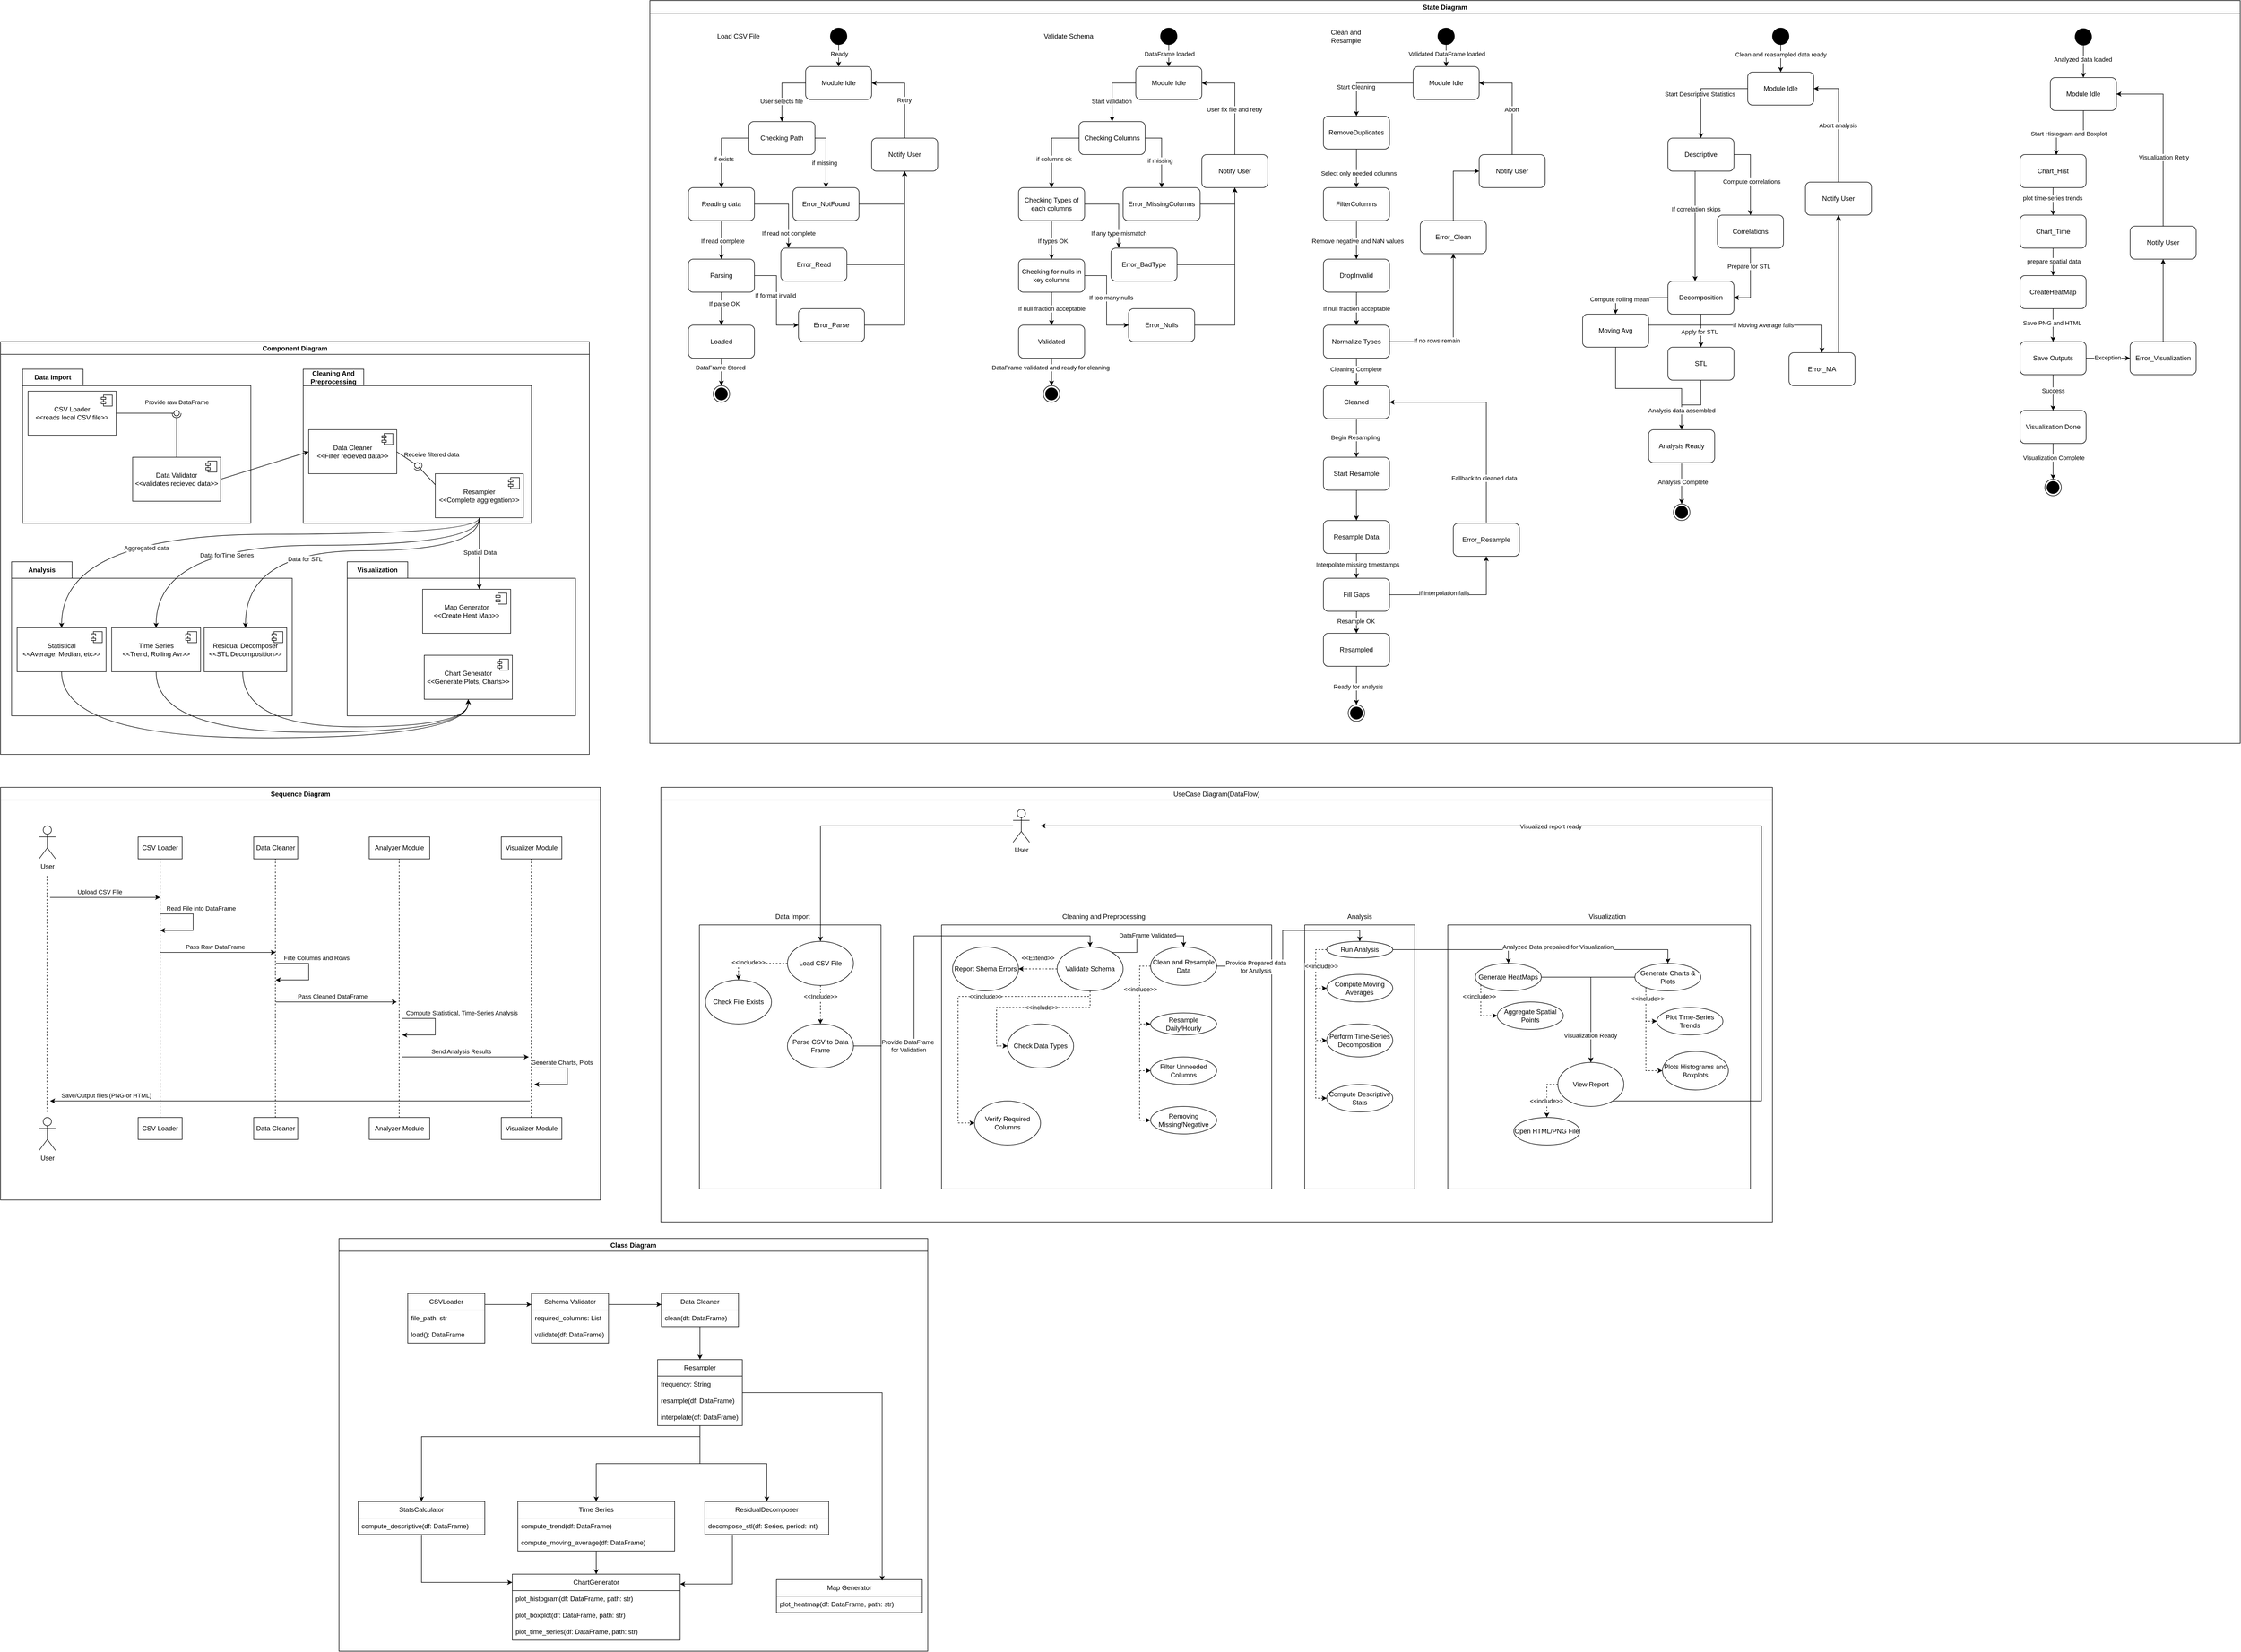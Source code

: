 <mxfile version="27.0.6">
  <diagram name="Страница — 1" id="NZqVw3bPNmLYLqP5PNTb">
    <mxGraphModel dx="10334" dy="6402" grid="1" gridSize="10" guides="1" tooltips="1" connect="1" arrows="1" fold="1" page="1" pageScale="1" pageWidth="827" pageHeight="1169" math="0" shadow="0">
      <root>
        <mxCell id="0" />
        <mxCell id="1" parent="0" />
        <mxCell id="c1SwUmAtLZVccJc67YoZ-4" value="Component Diagram" style="swimlane;fillColor=default;" parent="1" vertex="1">
          <mxGeometry x="-100" y="200" width="1070" height="750" as="geometry" />
        </mxCell>
        <mxCell id="c1SwUmAtLZVccJc67YoZ-6" value="Data Import" style="shape=folder;fontStyle=1;tabWidth=110;tabHeight=30;tabPosition=left;html=1;boundedLbl=1;labelInHeader=1;container=1;collapsible=0;whiteSpace=wrap;fillColor=default;" parent="c1SwUmAtLZVccJc67YoZ-4" vertex="1">
          <mxGeometry x="40" y="50" width="414.81" height="280" as="geometry" />
        </mxCell>
        <mxCell id="c1SwUmAtLZVccJc67YoZ-7" value="" style="html=1;strokeColor=none;resizeWidth=1;resizeHeight=1;fillColor=none;part=1;connectable=0;allowArrows=0;deletable=0;whiteSpace=wrap;" parent="c1SwUmAtLZVccJc67YoZ-6" vertex="1">
          <mxGeometry width="414.81" height="196.0" relative="1" as="geometry">
            <mxPoint y="30" as="offset" />
          </mxGeometry>
        </mxCell>
        <mxCell id="c1SwUmAtLZVccJc67YoZ-8" value="CSV Loader&lt;br&gt;&amp;lt;&amp;lt;reads local CSV file&amp;gt;&amp;gt;" style="html=1;dropTarget=0;whiteSpace=wrap;" parent="c1SwUmAtLZVccJc67YoZ-6" vertex="1">
          <mxGeometry x="10" y="40" width="160" height="80" as="geometry" />
        </mxCell>
        <mxCell id="c1SwUmAtLZVccJc67YoZ-9" value="" style="shape=module;jettyWidth=8;jettyHeight=4;" parent="c1SwUmAtLZVccJc67YoZ-8" vertex="1">
          <mxGeometry x="1" width="20" height="20" relative="1" as="geometry">
            <mxPoint x="-27" y="7" as="offset" />
          </mxGeometry>
        </mxCell>
        <mxCell id="c1SwUmAtLZVccJc67YoZ-10" value="Data Validator&lt;br&gt;&amp;lt;&amp;lt;validates recieved data&amp;gt;&amp;gt;" style="html=1;dropTarget=0;whiteSpace=wrap;" parent="c1SwUmAtLZVccJc67YoZ-6" vertex="1">
          <mxGeometry x="200" y="160" width="160" height="80" as="geometry" />
        </mxCell>
        <mxCell id="c1SwUmAtLZVccJc67YoZ-11" value="" style="shape=module;jettyWidth=8;jettyHeight=4;" parent="c1SwUmAtLZVccJc67YoZ-10" vertex="1">
          <mxGeometry x="1" width="20" height="20" relative="1" as="geometry">
            <mxPoint x="-27" y="7" as="offset" />
          </mxGeometry>
        </mxCell>
        <mxCell id="c1SwUmAtLZVccJc67YoZ-17" value="" style="rounded=0;orthogonalLoop=1;jettySize=auto;html=1;endArrow=halfCircle;endFill=0;endSize=6;strokeWidth=1;sketch=0;exitX=0.5;exitY=0;exitDx=0;exitDy=0;entryX=0.471;entryY=1.1;entryDx=0;entryDy=0;entryPerimeter=0;" parent="c1SwUmAtLZVccJc67YoZ-6" source="c1SwUmAtLZVccJc67YoZ-10" target="c1SwUmAtLZVccJc67YoZ-19" edge="1">
          <mxGeometry relative="1" as="geometry">
            <mxPoint x="300" y="95" as="sourcePoint" />
            <mxPoint x="280" y="90" as="targetPoint" />
          </mxGeometry>
        </mxCell>
        <mxCell id="c1SwUmAtLZVccJc67YoZ-18" value="" style="rounded=0;orthogonalLoop=1;jettySize=auto;html=1;endArrow=oval;endFill=0;sketch=0;sourcePerimeterSpacing=0;targetPerimeterSpacing=0;endSize=10;exitX=1;exitY=0.5;exitDx=0;exitDy=0;" parent="c1SwUmAtLZVccJc67YoZ-6" source="c1SwUmAtLZVccJc67YoZ-8" target="c1SwUmAtLZVccJc67YoZ-19" edge="1">
          <mxGeometry relative="1" as="geometry">
            <mxPoint x="260" y="95" as="sourcePoint" />
          </mxGeometry>
        </mxCell>
        <mxCell id="c1SwUmAtLZVccJc67YoZ-21" value="Provide raw DataFrame" style="edgeLabel;html=1;align=center;verticalAlign=middle;resizable=0;points=[];" parent="c1SwUmAtLZVccJc67YoZ-18" vertex="1" connectable="0">
          <mxGeometry x="0.164" relative="1" as="geometry">
            <mxPoint x="46" y="-20" as="offset" />
          </mxGeometry>
        </mxCell>
        <mxCell id="c1SwUmAtLZVccJc67YoZ-19" value="" style="ellipse;whiteSpace=wrap;html=1;align=center;aspect=fixed;fillColor=none;strokeColor=none;resizable=0;perimeter=centerPerimeter;rotatable=0;allowArrows=0;points=[];outlineConnect=1;" parent="c1SwUmAtLZVccJc67YoZ-6" vertex="1">
          <mxGeometry x="275" y="75" width="10" height="10" as="geometry" />
        </mxCell>
        <mxCell id="c1SwUmAtLZVccJc67YoZ-22" value="Cleaning And Preprocessing" style="shape=folder;fontStyle=1;tabWidth=110;tabHeight=30;tabPosition=left;html=1;boundedLbl=1;labelInHeader=1;container=1;collapsible=0;whiteSpace=wrap;" parent="c1SwUmAtLZVccJc67YoZ-4" vertex="1">
          <mxGeometry x="550" y="50" width="414.81" height="280" as="geometry" />
        </mxCell>
        <mxCell id="c1SwUmAtLZVccJc67YoZ-23" value="" style="html=1;strokeColor=none;resizeWidth=1;resizeHeight=1;fillColor=none;part=1;connectable=0;allowArrows=0;deletable=0;whiteSpace=wrap;" parent="c1SwUmAtLZVccJc67YoZ-22" vertex="1">
          <mxGeometry width="414.81" height="196.0" relative="1" as="geometry">
            <mxPoint y="30" as="offset" />
          </mxGeometry>
        </mxCell>
        <mxCell id="c1SwUmAtLZVccJc67YoZ-24" value="Data Cleaner&lt;br&gt;&amp;lt;&amp;lt;Filter recieved data&amp;gt;&amp;gt;" style="html=1;dropTarget=0;whiteSpace=wrap;" parent="c1SwUmAtLZVccJc67YoZ-22" vertex="1">
          <mxGeometry x="10" y="110" width="160" height="80" as="geometry" />
        </mxCell>
        <mxCell id="c1SwUmAtLZVccJc67YoZ-25" value="" style="shape=module;jettyWidth=8;jettyHeight=4;" parent="c1SwUmAtLZVccJc67YoZ-24" vertex="1">
          <mxGeometry x="1" width="20" height="20" relative="1" as="geometry">
            <mxPoint x="-27" y="7" as="offset" />
          </mxGeometry>
        </mxCell>
        <mxCell id="c1SwUmAtLZVccJc67YoZ-26" value="Resampler&lt;br&gt;&amp;lt;&amp;lt;Complete aggregation&amp;gt;&amp;gt;" style="html=1;dropTarget=0;whiteSpace=wrap;" parent="c1SwUmAtLZVccJc67YoZ-22" vertex="1">
          <mxGeometry x="240" y="190" width="160" height="80" as="geometry" />
        </mxCell>
        <mxCell id="c1SwUmAtLZVccJc67YoZ-27" value="" style="shape=module;jettyWidth=8;jettyHeight=4;" parent="c1SwUmAtLZVccJc67YoZ-26" vertex="1">
          <mxGeometry x="1" width="20" height="20" relative="1" as="geometry">
            <mxPoint x="-27" y="7" as="offset" />
          </mxGeometry>
        </mxCell>
        <mxCell id="c1SwUmAtLZVccJc67YoZ-28" value="" style="rounded=0;orthogonalLoop=1;jettySize=auto;html=1;endArrow=halfCircle;endFill=0;endSize=6;strokeWidth=1;sketch=0;exitX=0;exitY=0.25;exitDx=0;exitDy=0;entryX=0.471;entryY=1.1;entryDx=0;entryDy=0;entryPerimeter=0;" parent="c1SwUmAtLZVccJc67YoZ-22" source="c1SwUmAtLZVccJc67YoZ-26" target="c1SwUmAtLZVccJc67YoZ-31" edge="1">
          <mxGeometry relative="1" as="geometry">
            <mxPoint x="300" y="95" as="sourcePoint" />
            <mxPoint x="280" y="90" as="targetPoint" />
          </mxGeometry>
        </mxCell>
        <mxCell id="c1SwUmAtLZVccJc67YoZ-32" value="Receive filtered data" style="edgeLabel;html=1;align=center;verticalAlign=middle;resizable=0;points=[];" parent="c1SwUmAtLZVccJc67YoZ-28" vertex="1" connectable="0">
          <mxGeometry x="0.056" relative="1" as="geometry">
            <mxPoint x="10" y="-37" as="offset" />
          </mxGeometry>
        </mxCell>
        <mxCell id="c1SwUmAtLZVccJc67YoZ-29" value="" style="rounded=0;orthogonalLoop=1;jettySize=auto;html=1;endArrow=oval;endFill=0;sketch=0;sourcePerimeterSpacing=0;targetPerimeterSpacing=0;endSize=10;exitX=1;exitY=0.5;exitDx=0;exitDy=0;" parent="c1SwUmAtLZVccJc67YoZ-22" source="c1SwUmAtLZVccJc67YoZ-24" target="c1SwUmAtLZVccJc67YoZ-31" edge="1">
          <mxGeometry relative="1" as="geometry">
            <mxPoint x="260" y="95" as="sourcePoint" />
          </mxGeometry>
        </mxCell>
        <mxCell id="c1SwUmAtLZVccJc67YoZ-31" value="" style="ellipse;whiteSpace=wrap;html=1;align=center;aspect=fixed;fillColor=none;strokeColor=none;resizable=0;perimeter=centerPerimeter;rotatable=0;allowArrows=0;points=[];outlineConnect=1;" parent="c1SwUmAtLZVccJc67YoZ-22" vertex="1">
          <mxGeometry x="202.41" y="170" width="10" height="10" as="geometry" />
        </mxCell>
        <mxCell id="c1SwUmAtLZVccJc67YoZ-33" value="" style="endArrow=classic;html=1;rounded=0;entryX=0;entryY=0.5;entryDx=0;entryDy=0;exitX=1;exitY=0.5;exitDx=0;exitDy=0;" parent="c1SwUmAtLZVccJc67YoZ-4" source="c1SwUmAtLZVccJc67YoZ-10" target="c1SwUmAtLZVccJc67YoZ-24" edge="1">
          <mxGeometry width="50" height="50" relative="1" as="geometry">
            <mxPoint x="430" y="280" as="sourcePoint" />
            <mxPoint x="480" y="230" as="targetPoint" />
          </mxGeometry>
        </mxCell>
        <mxCell id="c1SwUmAtLZVccJc67YoZ-34" value="Analysis" style="shape=folder;fontStyle=1;tabWidth=110;tabHeight=30;tabPosition=left;html=1;boundedLbl=1;labelInHeader=1;container=1;collapsible=0;whiteSpace=wrap;" parent="c1SwUmAtLZVccJc67YoZ-4" vertex="1">
          <mxGeometry x="20" y="400" width="510" height="280" as="geometry" />
        </mxCell>
        <mxCell id="c1SwUmAtLZVccJc67YoZ-35" value="" style="html=1;strokeColor=none;resizeWidth=1;resizeHeight=1;fillColor=none;part=1;connectable=0;allowArrows=0;deletable=0;whiteSpace=wrap;" parent="c1SwUmAtLZVccJc67YoZ-34" vertex="1">
          <mxGeometry width="510" height="196.0" relative="1" as="geometry">
            <mxPoint y="30" as="offset" />
          </mxGeometry>
        </mxCell>
        <mxCell id="c1SwUmAtLZVccJc67YoZ-36" value="&lt;div&gt;Statistical&lt;/div&gt;&amp;lt;&amp;lt;Average, Median, etc&amp;gt;&amp;gt;" style="html=1;dropTarget=0;whiteSpace=wrap;" parent="c1SwUmAtLZVccJc67YoZ-34" vertex="1">
          <mxGeometry x="10.103" y="120" width="161.645" height="80" as="geometry" />
        </mxCell>
        <mxCell id="c1SwUmAtLZVccJc67YoZ-37" value="" style="shape=module;jettyWidth=8;jettyHeight=4;" parent="c1SwUmAtLZVccJc67YoZ-36" vertex="1">
          <mxGeometry x="1" width="20" height="20" relative="1" as="geometry">
            <mxPoint x="-27" y="7" as="offset" />
          </mxGeometry>
        </mxCell>
        <mxCell id="c1SwUmAtLZVccJc67YoZ-38" value="Time Series&lt;br&gt;&amp;lt;&amp;lt;Trend, Rolling Avr&amp;gt;&amp;gt;" style="html=1;dropTarget=0;whiteSpace=wrap;" parent="c1SwUmAtLZVccJc67YoZ-34" vertex="1">
          <mxGeometry x="181.851" y="120" width="161.645" height="80" as="geometry" />
        </mxCell>
        <mxCell id="c1SwUmAtLZVccJc67YoZ-39" value="" style="shape=module;jettyWidth=8;jettyHeight=4;" parent="c1SwUmAtLZVccJc67YoZ-38" vertex="1">
          <mxGeometry x="1" width="20" height="20" relative="1" as="geometry">
            <mxPoint x="-27" y="7" as="offset" />
          </mxGeometry>
        </mxCell>
        <mxCell id="c1SwUmAtLZVccJc67YoZ-54" value="Residual Decomposer&lt;br&gt;&amp;lt;&amp;lt;STL Decomposition&amp;gt;&amp;gt;" style="html=1;dropTarget=0;whiteSpace=wrap;" parent="c1SwUmAtLZVccJc67YoZ-34" vertex="1">
          <mxGeometry x="350" y="120" width="150" height="80" as="geometry" />
        </mxCell>
        <mxCell id="c1SwUmAtLZVccJc67YoZ-55" value="" style="shape=module;jettyWidth=8;jettyHeight=4;" parent="c1SwUmAtLZVccJc67YoZ-54" vertex="1">
          <mxGeometry x="1" width="20" height="20" relative="1" as="geometry">
            <mxPoint x="-27" y="7" as="offset" />
          </mxGeometry>
        </mxCell>
        <mxCell id="c1SwUmAtLZVccJc67YoZ-44" value="Visualization" style="shape=folder;fontStyle=1;tabWidth=110;tabHeight=30;tabPosition=left;html=1;boundedLbl=1;labelInHeader=1;container=1;collapsible=0;whiteSpace=wrap;" parent="c1SwUmAtLZVccJc67YoZ-4" vertex="1">
          <mxGeometry x="630" y="400" width="414.81" height="280" as="geometry" />
        </mxCell>
        <mxCell id="c1SwUmAtLZVccJc67YoZ-45" value="" style="html=1;strokeColor=none;resizeWidth=1;resizeHeight=1;fillColor=none;part=1;connectable=0;allowArrows=0;deletable=0;whiteSpace=wrap;" parent="c1SwUmAtLZVccJc67YoZ-44" vertex="1">
          <mxGeometry width="414.81" height="196.0" relative="1" as="geometry">
            <mxPoint y="30" as="offset" />
          </mxGeometry>
        </mxCell>
        <mxCell id="c1SwUmAtLZVccJc67YoZ-46" value="Map Generator&lt;br&gt;&amp;lt;&amp;lt;Create Heat Map&amp;gt;&amp;gt;" style="html=1;dropTarget=0;whiteSpace=wrap;" parent="c1SwUmAtLZVccJc67YoZ-44" vertex="1">
          <mxGeometry x="137" y="50" width="160" height="80" as="geometry" />
        </mxCell>
        <mxCell id="c1SwUmAtLZVccJc67YoZ-47" value="" style="shape=module;jettyWidth=8;jettyHeight=4;" parent="c1SwUmAtLZVccJc67YoZ-46" vertex="1">
          <mxGeometry x="1" width="20" height="20" relative="1" as="geometry">
            <mxPoint x="-27" y="7" as="offset" />
          </mxGeometry>
        </mxCell>
        <mxCell id="c1SwUmAtLZVccJc67YoZ-48" value="Chart Generator&lt;br&gt;&amp;lt;&amp;lt;Generate Plots, Charts&amp;gt;&amp;gt;" style="html=1;dropTarget=0;whiteSpace=wrap;" parent="c1SwUmAtLZVccJc67YoZ-44" vertex="1">
          <mxGeometry x="140" y="170" width="160" height="80" as="geometry" />
        </mxCell>
        <mxCell id="c1SwUmAtLZVccJc67YoZ-49" value="" style="shape=module;jettyWidth=8;jettyHeight=4;" parent="c1SwUmAtLZVccJc67YoZ-48" vertex="1">
          <mxGeometry x="1" width="20" height="20" relative="1" as="geometry">
            <mxPoint x="-27" y="7" as="offset" />
          </mxGeometry>
        </mxCell>
        <mxCell id="c1SwUmAtLZVccJc67YoZ-56" style="edgeStyle=orthogonalEdgeStyle;rounded=0;orthogonalLoop=1;jettySize=auto;html=1;entryX=0.5;entryY=0;entryDx=0;entryDy=0;curved=1;" parent="c1SwUmAtLZVccJc67YoZ-4" source="c1SwUmAtLZVccJc67YoZ-26" target="c1SwUmAtLZVccJc67YoZ-36" edge="1">
          <mxGeometry relative="1" as="geometry">
            <Array as="points">
              <mxPoint x="870" y="350" />
              <mxPoint x="111" y="350" />
            </Array>
          </mxGeometry>
        </mxCell>
        <mxCell id="c1SwUmAtLZVccJc67YoZ-59" value="Aggregated data" style="edgeLabel;html=1;align=center;verticalAlign=middle;resizable=0;points=[];" parent="c1SwUmAtLZVccJc67YoZ-56" vertex="1" connectable="0">
          <mxGeometry x="0.324" y="25" relative="1" as="geometry">
            <mxPoint as="offset" />
          </mxGeometry>
        </mxCell>
        <mxCell id="c1SwUmAtLZVccJc67YoZ-57" style="edgeStyle=orthogonalEdgeStyle;rounded=0;orthogonalLoop=1;jettySize=auto;html=1;entryX=0.5;entryY=0;entryDx=0;entryDy=0;curved=1;" parent="c1SwUmAtLZVccJc67YoZ-4" source="c1SwUmAtLZVccJc67YoZ-26" target="c1SwUmAtLZVccJc67YoZ-38" edge="1">
          <mxGeometry relative="1" as="geometry">
            <Array as="points">
              <mxPoint x="870" y="370" />
              <mxPoint x="283" y="370" />
            </Array>
          </mxGeometry>
        </mxCell>
        <mxCell id="c1SwUmAtLZVccJc67YoZ-60" value="Data forTime Series" style="edgeLabel;html=1;align=center;verticalAlign=middle;resizable=0;points=[];" parent="c1SwUmAtLZVccJc67YoZ-57" vertex="1" connectable="0">
          <mxGeometry x="0.293" y="18" relative="1" as="geometry">
            <mxPoint as="offset" />
          </mxGeometry>
        </mxCell>
        <mxCell id="c1SwUmAtLZVccJc67YoZ-58" style="edgeStyle=orthogonalEdgeStyle;rounded=0;orthogonalLoop=1;jettySize=auto;html=1;entryX=0.5;entryY=0;entryDx=0;entryDy=0;curved=1;" parent="c1SwUmAtLZVccJc67YoZ-4" source="c1SwUmAtLZVccJc67YoZ-26" target="c1SwUmAtLZVccJc67YoZ-54" edge="1">
          <mxGeometry relative="1" as="geometry">
            <Array as="points">
              <mxPoint x="870" y="380" />
              <mxPoint x="445" y="380" />
            </Array>
          </mxGeometry>
        </mxCell>
        <mxCell id="c1SwUmAtLZVccJc67YoZ-61" value="Data for STL" style="edgeLabel;html=1;align=center;verticalAlign=middle;resizable=0;points=[];" parent="c1SwUmAtLZVccJc67YoZ-58" vertex="1" connectable="0">
          <mxGeometry x="0.206" y="15" relative="1" as="geometry">
            <mxPoint as="offset" />
          </mxGeometry>
        </mxCell>
        <mxCell id="c1SwUmAtLZVccJc67YoZ-62" style="edgeStyle=orthogonalEdgeStyle;rounded=0;orthogonalLoop=1;jettySize=auto;html=1;entryX=0.5;entryY=1;entryDx=0;entryDy=0;curved=1;" parent="c1SwUmAtLZVccJc67YoZ-4" source="c1SwUmAtLZVccJc67YoZ-36" target="c1SwUmAtLZVccJc67YoZ-48" edge="1">
          <mxGeometry relative="1" as="geometry">
            <Array as="points">
              <mxPoint x="111" y="720" />
              <mxPoint x="850" y="720" />
            </Array>
          </mxGeometry>
        </mxCell>
        <mxCell id="c1SwUmAtLZVccJc67YoZ-63" style="edgeStyle=orthogonalEdgeStyle;rounded=0;orthogonalLoop=1;jettySize=auto;html=1;entryX=0.5;entryY=1;entryDx=0;entryDy=0;curved=1;" parent="c1SwUmAtLZVccJc67YoZ-4" source="c1SwUmAtLZVccJc67YoZ-38" target="c1SwUmAtLZVccJc67YoZ-48" edge="1">
          <mxGeometry relative="1" as="geometry">
            <Array as="points">
              <mxPoint x="283" y="710" />
              <mxPoint x="850" y="710" />
            </Array>
          </mxGeometry>
        </mxCell>
        <mxCell id="c1SwUmAtLZVccJc67YoZ-64" style="edgeStyle=orthogonalEdgeStyle;rounded=0;orthogonalLoop=1;jettySize=auto;html=1;entryX=0.5;entryY=1;entryDx=0;entryDy=0;curved=1;" parent="c1SwUmAtLZVccJc67YoZ-4" source="c1SwUmAtLZVccJc67YoZ-54" target="c1SwUmAtLZVccJc67YoZ-48" edge="1">
          <mxGeometry relative="1" as="geometry">
            <Array as="points">
              <mxPoint x="440" y="700" />
              <mxPoint x="850" y="700" />
            </Array>
          </mxGeometry>
        </mxCell>
        <mxCell id="c1SwUmAtLZVccJc67YoZ-65" style="edgeStyle=orthogonalEdgeStyle;rounded=0;orthogonalLoop=1;jettySize=auto;html=1;curved=1;" parent="c1SwUmAtLZVccJc67YoZ-4" source="c1SwUmAtLZVccJc67YoZ-26" target="c1SwUmAtLZVccJc67YoZ-46" edge="1">
          <mxGeometry relative="1" as="geometry">
            <Array as="points">
              <mxPoint x="870" y="420" />
              <mxPoint x="870" y="420" />
            </Array>
          </mxGeometry>
        </mxCell>
        <mxCell id="c1SwUmAtLZVccJc67YoZ-66" value="Spatial Data" style="edgeLabel;html=1;align=center;verticalAlign=middle;resizable=0;points=[];" parent="c1SwUmAtLZVccJc67YoZ-65" vertex="1" connectable="0">
          <mxGeometry x="-0.031" y="1" relative="1" as="geometry">
            <mxPoint as="offset" />
          </mxGeometry>
        </mxCell>
        <mxCell id="VtsKrZhrMiqrWmQ-cmWZ-1" value="State Diagram" style="swimlane;fillColor=default;" parent="1" vertex="1">
          <mxGeometry x="1080" y="-420" width="2890" height="1350" as="geometry" />
        </mxCell>
        <mxCell id="6pqvd1AzHX-6ogDIh0My-76" value="" style="edgeStyle=orthogonalEdgeStyle;rounded=0;orthogonalLoop=1;jettySize=auto;html=1;" edge="1" parent="VtsKrZhrMiqrWmQ-cmWZ-1" source="6pqvd1AzHX-6ogDIh0My-74" target="6pqvd1AzHX-6ogDIh0My-75">
          <mxGeometry relative="1" as="geometry" />
        </mxCell>
        <mxCell id="6pqvd1AzHX-6ogDIh0My-77" value="Ready" style="edgeLabel;html=1;align=center;verticalAlign=middle;resizable=0;points=[];" vertex="1" connectable="0" parent="6pqvd1AzHX-6ogDIh0My-76">
          <mxGeometry x="-0.15" y="1" relative="1" as="geometry">
            <mxPoint as="offset" />
          </mxGeometry>
        </mxCell>
        <mxCell id="6pqvd1AzHX-6ogDIh0My-74" value="" style="ellipse;fillColor=strokeColor;html=1;" vertex="1" parent="VtsKrZhrMiqrWmQ-cmWZ-1">
          <mxGeometry x="328" y="50" width="30" height="30" as="geometry" />
        </mxCell>
        <mxCell id="6pqvd1AzHX-6ogDIh0My-79" style="edgeStyle=orthogonalEdgeStyle;rounded=0;orthogonalLoop=1;jettySize=auto;html=1;entryX=0.5;entryY=0;entryDx=0;entryDy=0;" edge="1" parent="VtsKrZhrMiqrWmQ-cmWZ-1" source="6pqvd1AzHX-6ogDIh0My-75" target="6pqvd1AzHX-6ogDIh0My-78">
          <mxGeometry relative="1" as="geometry">
            <Array as="points">
              <mxPoint x="240" y="150" />
            </Array>
          </mxGeometry>
        </mxCell>
        <mxCell id="6pqvd1AzHX-6ogDIh0My-80" value="User selects file" style="edgeLabel;html=1;align=center;verticalAlign=middle;resizable=0;points=[];" vertex="1" connectable="0" parent="6pqvd1AzHX-6ogDIh0My-79">
          <mxGeometry x="0.345" y="-1" relative="1" as="geometry">
            <mxPoint as="offset" />
          </mxGeometry>
        </mxCell>
        <mxCell id="6pqvd1AzHX-6ogDIh0My-75" value="Module Idle" style="rounded=1;whiteSpace=wrap;html=1;" vertex="1" parent="VtsKrZhrMiqrWmQ-cmWZ-1">
          <mxGeometry x="283" y="120" width="120" height="60" as="geometry" />
        </mxCell>
        <mxCell id="6pqvd1AzHX-6ogDIh0My-83" style="edgeStyle=orthogonalEdgeStyle;rounded=0;orthogonalLoop=1;jettySize=auto;html=1;entryX=0.5;entryY=0;entryDx=0;entryDy=0;" edge="1" parent="VtsKrZhrMiqrWmQ-cmWZ-1" source="6pqvd1AzHX-6ogDIh0My-78" target="6pqvd1AzHX-6ogDIh0My-81">
          <mxGeometry relative="1" as="geometry">
            <Array as="points">
              <mxPoint x="130" y="250" />
            </Array>
          </mxGeometry>
        </mxCell>
        <mxCell id="6pqvd1AzHX-6ogDIh0My-85" value="if exists" style="edgeLabel;html=1;align=center;verticalAlign=middle;resizable=0;points=[];" vertex="1" connectable="0" parent="6pqvd1AzHX-6ogDIh0My-83">
          <mxGeometry x="0.257" y="4" relative="1" as="geometry">
            <mxPoint as="offset" />
          </mxGeometry>
        </mxCell>
        <mxCell id="6pqvd1AzHX-6ogDIh0My-84" style="edgeStyle=orthogonalEdgeStyle;rounded=0;orthogonalLoop=1;jettySize=auto;html=1;entryX=0.5;entryY=0;entryDx=0;entryDy=0;" edge="1" parent="VtsKrZhrMiqrWmQ-cmWZ-1" source="6pqvd1AzHX-6ogDIh0My-78" target="6pqvd1AzHX-6ogDIh0My-82">
          <mxGeometry relative="1" as="geometry">
            <Array as="points">
              <mxPoint x="320" y="250" />
            </Array>
          </mxGeometry>
        </mxCell>
        <mxCell id="6pqvd1AzHX-6ogDIh0My-86" value="if missing" style="edgeLabel;html=1;align=center;verticalAlign=middle;resizable=0;points=[];" vertex="1" connectable="0" parent="6pqvd1AzHX-6ogDIh0My-84">
          <mxGeometry x="0.182" y="-3" relative="1" as="geometry">
            <mxPoint as="offset" />
          </mxGeometry>
        </mxCell>
        <mxCell id="6pqvd1AzHX-6ogDIh0My-78" value="Checking Path" style="rounded=1;whiteSpace=wrap;html=1;" vertex="1" parent="VtsKrZhrMiqrWmQ-cmWZ-1">
          <mxGeometry x="180" y="220" width="120" height="60" as="geometry" />
        </mxCell>
        <mxCell id="6pqvd1AzHX-6ogDIh0My-93" style="edgeStyle=orthogonalEdgeStyle;rounded=0;orthogonalLoop=1;jettySize=auto;html=1;entryX=0.5;entryY=0;entryDx=0;entryDy=0;" edge="1" parent="VtsKrZhrMiqrWmQ-cmWZ-1" source="6pqvd1AzHX-6ogDIh0My-81" target="6pqvd1AzHX-6ogDIh0My-89">
          <mxGeometry relative="1" as="geometry" />
        </mxCell>
        <mxCell id="6pqvd1AzHX-6ogDIh0My-94" value="If read complete" style="edgeLabel;html=1;align=center;verticalAlign=middle;resizable=0;points=[];" vertex="1" connectable="0" parent="6pqvd1AzHX-6ogDIh0My-93">
          <mxGeometry x="0.057" y="2" relative="1" as="geometry">
            <mxPoint as="offset" />
          </mxGeometry>
        </mxCell>
        <mxCell id="6pqvd1AzHX-6ogDIh0My-81" value="Reading data" style="rounded=1;whiteSpace=wrap;html=1;" vertex="1" parent="VtsKrZhrMiqrWmQ-cmWZ-1">
          <mxGeometry x="70" y="340" width="120" height="60" as="geometry" />
        </mxCell>
        <mxCell id="6pqvd1AzHX-6ogDIh0My-110" style="edgeStyle=orthogonalEdgeStyle;rounded=0;orthogonalLoop=1;jettySize=auto;html=1;entryX=0.5;entryY=1;entryDx=0;entryDy=0;" edge="1" parent="VtsKrZhrMiqrWmQ-cmWZ-1" source="6pqvd1AzHX-6ogDIh0My-82" target="6pqvd1AzHX-6ogDIh0My-109">
          <mxGeometry relative="1" as="geometry" />
        </mxCell>
        <mxCell id="6pqvd1AzHX-6ogDIh0My-82" value="Error_NotFound" style="rounded=1;whiteSpace=wrap;html=1;" vertex="1" parent="VtsKrZhrMiqrWmQ-cmWZ-1">
          <mxGeometry x="260" y="340" width="120" height="60" as="geometry" />
        </mxCell>
        <mxCell id="6pqvd1AzHX-6ogDIh0My-99" style="edgeStyle=orthogonalEdgeStyle;rounded=0;orthogonalLoop=1;jettySize=auto;html=1;entryX=0;entryY=0.5;entryDx=0;entryDy=0;" edge="1" parent="VtsKrZhrMiqrWmQ-cmWZ-1" source="6pqvd1AzHX-6ogDIh0My-89" target="6pqvd1AzHX-6ogDIh0My-98">
          <mxGeometry relative="1" as="geometry" />
        </mxCell>
        <mxCell id="6pqvd1AzHX-6ogDIh0My-103" value="If format invalid" style="edgeLabel;html=1;align=center;verticalAlign=middle;resizable=0;points=[];" vertex="1" connectable="0" parent="6pqvd1AzHX-6ogDIh0My-99">
          <mxGeometry x="-0.106" y="-2" relative="1" as="geometry">
            <mxPoint as="offset" />
          </mxGeometry>
        </mxCell>
        <mxCell id="6pqvd1AzHX-6ogDIh0My-101" style="edgeStyle=orthogonalEdgeStyle;rounded=0;orthogonalLoop=1;jettySize=auto;html=1;" edge="1" parent="VtsKrZhrMiqrWmQ-cmWZ-1" source="6pqvd1AzHX-6ogDIh0My-89" target="6pqvd1AzHX-6ogDIh0My-100">
          <mxGeometry relative="1" as="geometry" />
        </mxCell>
        <mxCell id="6pqvd1AzHX-6ogDIh0My-102" value="If parse OK" style="edgeLabel;html=1;align=center;verticalAlign=middle;resizable=0;points=[];" vertex="1" connectable="0" parent="6pqvd1AzHX-6ogDIh0My-101">
          <mxGeometry x="-0.3" y="5" relative="1" as="geometry">
            <mxPoint as="offset" />
          </mxGeometry>
        </mxCell>
        <mxCell id="6pqvd1AzHX-6ogDIh0My-89" value="Parsing" style="rounded=1;whiteSpace=wrap;html=1;" vertex="1" parent="VtsKrZhrMiqrWmQ-cmWZ-1">
          <mxGeometry x="70" y="470" width="120" height="60" as="geometry" />
        </mxCell>
        <mxCell id="6pqvd1AzHX-6ogDIh0My-112" style="edgeStyle=orthogonalEdgeStyle;rounded=0;orthogonalLoop=1;jettySize=auto;html=1;entryX=0.5;entryY=1;entryDx=0;entryDy=0;" edge="1" parent="VtsKrZhrMiqrWmQ-cmWZ-1" source="6pqvd1AzHX-6ogDIh0My-90" target="6pqvd1AzHX-6ogDIh0My-109">
          <mxGeometry relative="1" as="geometry" />
        </mxCell>
        <mxCell id="6pqvd1AzHX-6ogDIh0My-90" value="Error_Read" style="rounded=1;whiteSpace=wrap;html=1;" vertex="1" parent="VtsKrZhrMiqrWmQ-cmWZ-1">
          <mxGeometry x="238" y="450" width="120" height="60" as="geometry" />
        </mxCell>
        <mxCell id="6pqvd1AzHX-6ogDIh0My-92" style="edgeStyle=orthogonalEdgeStyle;rounded=0;orthogonalLoop=1;jettySize=auto;html=1;entryX=0.117;entryY=-0.017;entryDx=0;entryDy=0;entryPerimeter=0;" edge="1" parent="VtsKrZhrMiqrWmQ-cmWZ-1" source="6pqvd1AzHX-6ogDIh0My-81" target="6pqvd1AzHX-6ogDIh0My-90">
          <mxGeometry relative="1" as="geometry" />
        </mxCell>
        <mxCell id="6pqvd1AzHX-6ogDIh0My-95" value="If read not complete" style="edgeLabel;html=1;align=center;verticalAlign=middle;resizable=0;points=[];" vertex="1" connectable="0" parent="6pqvd1AzHX-6ogDIh0My-92">
          <mxGeometry x="0.631" relative="1" as="geometry">
            <mxPoint as="offset" />
          </mxGeometry>
        </mxCell>
        <mxCell id="6pqvd1AzHX-6ogDIh0My-113" style="edgeStyle=orthogonalEdgeStyle;rounded=0;orthogonalLoop=1;jettySize=auto;html=1;entryX=0.5;entryY=1;entryDx=0;entryDy=0;" edge="1" parent="VtsKrZhrMiqrWmQ-cmWZ-1" source="6pqvd1AzHX-6ogDIh0My-98" target="6pqvd1AzHX-6ogDIh0My-109">
          <mxGeometry relative="1" as="geometry" />
        </mxCell>
        <mxCell id="6pqvd1AzHX-6ogDIh0My-98" value="Error_Parse" style="rounded=1;whiteSpace=wrap;html=1;" vertex="1" parent="VtsKrZhrMiqrWmQ-cmWZ-1">
          <mxGeometry x="270" y="560" width="120" height="60" as="geometry" />
        </mxCell>
        <mxCell id="6pqvd1AzHX-6ogDIh0My-106" style="edgeStyle=orthogonalEdgeStyle;rounded=0;orthogonalLoop=1;jettySize=auto;html=1;" edge="1" parent="VtsKrZhrMiqrWmQ-cmWZ-1" source="6pqvd1AzHX-6ogDIh0My-100">
          <mxGeometry relative="1" as="geometry">
            <mxPoint x="130" y="700" as="targetPoint" />
          </mxGeometry>
        </mxCell>
        <mxCell id="6pqvd1AzHX-6ogDIh0My-108" value="DataFrame Stored" style="edgeLabel;html=1;align=center;verticalAlign=middle;resizable=0;points=[];" vertex="1" connectable="0" parent="6pqvd1AzHX-6ogDIh0My-106">
          <mxGeometry x="-0.327" y="-2" relative="1" as="geometry">
            <mxPoint as="offset" />
          </mxGeometry>
        </mxCell>
        <mxCell id="6pqvd1AzHX-6ogDIh0My-100" value="Loaded" style="rounded=1;whiteSpace=wrap;html=1;" vertex="1" parent="VtsKrZhrMiqrWmQ-cmWZ-1">
          <mxGeometry x="70" y="590" width="120" height="60" as="geometry" />
        </mxCell>
        <mxCell id="6pqvd1AzHX-6ogDIh0My-107" value="" style="ellipse;html=1;shape=endState;fillColor=strokeColor;" vertex="1" parent="VtsKrZhrMiqrWmQ-cmWZ-1">
          <mxGeometry x="115" y="700" width="30" height="30" as="geometry" />
        </mxCell>
        <mxCell id="6pqvd1AzHX-6ogDIh0My-114" style="edgeStyle=orthogonalEdgeStyle;rounded=0;orthogonalLoop=1;jettySize=auto;html=1;entryX=1;entryY=0.5;entryDx=0;entryDy=0;" edge="1" parent="VtsKrZhrMiqrWmQ-cmWZ-1" source="6pqvd1AzHX-6ogDIh0My-109" target="6pqvd1AzHX-6ogDIh0My-75">
          <mxGeometry relative="1" as="geometry" />
        </mxCell>
        <mxCell id="6pqvd1AzHX-6ogDIh0My-115" value="Retry" style="edgeLabel;html=1;align=center;verticalAlign=middle;resizable=0;points=[];" vertex="1" connectable="0" parent="6pqvd1AzHX-6ogDIh0My-114">
          <mxGeometry x="-0.138" y="1" relative="1" as="geometry">
            <mxPoint as="offset" />
          </mxGeometry>
        </mxCell>
        <mxCell id="6pqvd1AzHX-6ogDIh0My-109" value="Notify User" style="rounded=1;whiteSpace=wrap;html=1;" vertex="1" parent="VtsKrZhrMiqrWmQ-cmWZ-1">
          <mxGeometry x="403" y="250" width="120" height="60" as="geometry" />
        </mxCell>
        <mxCell id="6pqvd1AzHX-6ogDIh0My-116" value="Load CSV File" style="text;html=1;align=center;verticalAlign=middle;whiteSpace=wrap;rounded=0;" vertex="1" parent="VtsKrZhrMiqrWmQ-cmWZ-1">
          <mxGeometry x="106" y="50" width="110" height="30" as="geometry" />
        </mxCell>
        <mxCell id="6pqvd1AzHX-6ogDIh0My-117" value="" style="edgeStyle=orthogonalEdgeStyle;rounded=0;orthogonalLoop=1;jettySize=auto;html=1;" edge="1" parent="VtsKrZhrMiqrWmQ-cmWZ-1" source="6pqvd1AzHX-6ogDIh0My-119" target="6pqvd1AzHX-6ogDIh0My-122">
          <mxGeometry relative="1" as="geometry" />
        </mxCell>
        <mxCell id="6pqvd1AzHX-6ogDIh0My-118" value="DataFrame loaded" style="edgeLabel;html=1;align=center;verticalAlign=middle;resizable=0;points=[];" vertex="1" connectable="0" parent="6pqvd1AzHX-6ogDIh0My-117">
          <mxGeometry x="-0.15" y="1" relative="1" as="geometry">
            <mxPoint as="offset" />
          </mxGeometry>
        </mxCell>
        <mxCell id="6pqvd1AzHX-6ogDIh0My-119" value="" style="ellipse;fillColor=strokeColor;html=1;" vertex="1" parent="VtsKrZhrMiqrWmQ-cmWZ-1">
          <mxGeometry x="928" y="50" width="30" height="30" as="geometry" />
        </mxCell>
        <mxCell id="6pqvd1AzHX-6ogDIh0My-120" style="edgeStyle=orthogonalEdgeStyle;rounded=0;orthogonalLoop=1;jettySize=auto;html=1;entryX=0.5;entryY=0;entryDx=0;entryDy=0;" edge="1" parent="VtsKrZhrMiqrWmQ-cmWZ-1" source="6pqvd1AzHX-6ogDIh0My-122" target="6pqvd1AzHX-6ogDIh0My-127">
          <mxGeometry relative="1" as="geometry">
            <Array as="points">
              <mxPoint x="840" y="150" />
            </Array>
          </mxGeometry>
        </mxCell>
        <mxCell id="6pqvd1AzHX-6ogDIh0My-121" value="Start validation" style="edgeLabel;html=1;align=center;verticalAlign=middle;resizable=0;points=[];" vertex="1" connectable="0" parent="6pqvd1AzHX-6ogDIh0My-120">
          <mxGeometry x="0.345" y="-1" relative="1" as="geometry">
            <mxPoint as="offset" />
          </mxGeometry>
        </mxCell>
        <mxCell id="6pqvd1AzHX-6ogDIh0My-122" value="Module Idle" style="rounded=1;whiteSpace=wrap;html=1;" vertex="1" parent="VtsKrZhrMiqrWmQ-cmWZ-1">
          <mxGeometry x="883" y="120" width="120" height="60" as="geometry" />
        </mxCell>
        <mxCell id="6pqvd1AzHX-6ogDIh0My-123" style="edgeStyle=orthogonalEdgeStyle;rounded=0;orthogonalLoop=1;jettySize=auto;html=1;entryX=0.5;entryY=0;entryDx=0;entryDy=0;" edge="1" parent="VtsKrZhrMiqrWmQ-cmWZ-1" source="6pqvd1AzHX-6ogDIh0My-127" target="6pqvd1AzHX-6ogDIh0My-130">
          <mxGeometry relative="1" as="geometry">
            <Array as="points">
              <mxPoint x="730" y="250" />
            </Array>
          </mxGeometry>
        </mxCell>
        <mxCell id="6pqvd1AzHX-6ogDIh0My-124" value="if columns ok" style="edgeLabel;html=1;align=center;verticalAlign=middle;resizable=0;points=[];" vertex="1" connectable="0" parent="6pqvd1AzHX-6ogDIh0My-123">
          <mxGeometry x="0.257" y="4" relative="1" as="geometry">
            <mxPoint as="offset" />
          </mxGeometry>
        </mxCell>
        <mxCell id="6pqvd1AzHX-6ogDIh0My-125" style="edgeStyle=orthogonalEdgeStyle;rounded=0;orthogonalLoop=1;jettySize=auto;html=1;entryX=0.5;entryY=0;entryDx=0;entryDy=0;" edge="1" parent="VtsKrZhrMiqrWmQ-cmWZ-1" source="6pqvd1AzHX-6ogDIh0My-127" target="6pqvd1AzHX-6ogDIh0My-132">
          <mxGeometry relative="1" as="geometry">
            <Array as="points">
              <mxPoint x="930" y="250" />
            </Array>
          </mxGeometry>
        </mxCell>
        <mxCell id="6pqvd1AzHX-6ogDIh0My-126" value="if missing" style="edgeLabel;html=1;align=center;verticalAlign=middle;resizable=0;points=[];" vertex="1" connectable="0" parent="6pqvd1AzHX-6ogDIh0My-125">
          <mxGeometry x="0.182" y="-3" relative="1" as="geometry">
            <mxPoint as="offset" />
          </mxGeometry>
        </mxCell>
        <mxCell id="6pqvd1AzHX-6ogDIh0My-127" value="Checking Columns" style="rounded=1;whiteSpace=wrap;html=1;" vertex="1" parent="VtsKrZhrMiqrWmQ-cmWZ-1">
          <mxGeometry x="780" y="220" width="120" height="60" as="geometry" />
        </mxCell>
        <mxCell id="6pqvd1AzHX-6ogDIh0My-128" style="edgeStyle=orthogonalEdgeStyle;rounded=0;orthogonalLoop=1;jettySize=auto;html=1;entryX=0.5;entryY=0;entryDx=0;entryDy=0;" edge="1" parent="VtsKrZhrMiqrWmQ-cmWZ-1" source="6pqvd1AzHX-6ogDIh0My-130" target="6pqvd1AzHX-6ogDIh0My-137">
          <mxGeometry relative="1" as="geometry" />
        </mxCell>
        <mxCell id="6pqvd1AzHX-6ogDIh0My-129" value="If types OK" style="edgeLabel;html=1;align=center;verticalAlign=middle;resizable=0;points=[];" vertex="1" connectable="0" parent="6pqvd1AzHX-6ogDIh0My-128">
          <mxGeometry x="0.057" y="2" relative="1" as="geometry">
            <mxPoint as="offset" />
          </mxGeometry>
        </mxCell>
        <mxCell id="6pqvd1AzHX-6ogDIh0My-130" value="Checking Types of each columns" style="rounded=1;whiteSpace=wrap;html=1;" vertex="1" parent="VtsKrZhrMiqrWmQ-cmWZ-1">
          <mxGeometry x="670" y="340" width="120" height="60" as="geometry" />
        </mxCell>
        <mxCell id="6pqvd1AzHX-6ogDIh0My-131" style="edgeStyle=orthogonalEdgeStyle;rounded=0;orthogonalLoop=1;jettySize=auto;html=1;entryX=0.5;entryY=1;entryDx=0;entryDy=0;" edge="1" parent="VtsKrZhrMiqrWmQ-cmWZ-1" source="6pqvd1AzHX-6ogDIh0My-132" target="6pqvd1AzHX-6ogDIh0My-150">
          <mxGeometry relative="1" as="geometry" />
        </mxCell>
        <mxCell id="6pqvd1AzHX-6ogDIh0My-132" value="Error_MissingColumns" style="rounded=1;whiteSpace=wrap;html=1;" vertex="1" parent="VtsKrZhrMiqrWmQ-cmWZ-1">
          <mxGeometry x="860" y="340" width="140" height="60" as="geometry" />
        </mxCell>
        <mxCell id="6pqvd1AzHX-6ogDIh0My-133" style="edgeStyle=orthogonalEdgeStyle;rounded=0;orthogonalLoop=1;jettySize=auto;html=1;entryX=0;entryY=0.5;entryDx=0;entryDy=0;" edge="1" parent="VtsKrZhrMiqrWmQ-cmWZ-1" source="6pqvd1AzHX-6ogDIh0My-137" target="6pqvd1AzHX-6ogDIh0My-143">
          <mxGeometry relative="1" as="geometry" />
        </mxCell>
        <mxCell id="6pqvd1AzHX-6ogDIh0My-134" value="If too many nulls" style="edgeLabel;html=1;align=center;verticalAlign=middle;resizable=0;points=[];" vertex="1" connectable="0" parent="6pqvd1AzHX-6ogDIh0My-133">
          <mxGeometry x="-0.106" y="-2" relative="1" as="geometry">
            <mxPoint x="10" y="4" as="offset" />
          </mxGeometry>
        </mxCell>
        <mxCell id="6pqvd1AzHX-6ogDIh0My-135" style="edgeStyle=orthogonalEdgeStyle;rounded=0;orthogonalLoop=1;jettySize=auto;html=1;" edge="1" parent="VtsKrZhrMiqrWmQ-cmWZ-1" source="6pqvd1AzHX-6ogDIh0My-137" target="6pqvd1AzHX-6ogDIh0My-146">
          <mxGeometry relative="1" as="geometry" />
        </mxCell>
        <mxCell id="6pqvd1AzHX-6ogDIh0My-136" value="If null fraction acceptable" style="edgeLabel;html=1;align=center;verticalAlign=middle;resizable=0;points=[];" vertex="1" connectable="0" parent="6pqvd1AzHX-6ogDIh0My-135">
          <mxGeometry x="-0.3" y="5" relative="1" as="geometry">
            <mxPoint x="-5" y="9" as="offset" />
          </mxGeometry>
        </mxCell>
        <mxCell id="6pqvd1AzHX-6ogDIh0My-137" value="Checking for nulls in key columns" style="rounded=1;whiteSpace=wrap;html=1;" vertex="1" parent="VtsKrZhrMiqrWmQ-cmWZ-1">
          <mxGeometry x="670" y="470" width="120" height="60" as="geometry" />
        </mxCell>
        <mxCell id="6pqvd1AzHX-6ogDIh0My-138" style="edgeStyle=orthogonalEdgeStyle;rounded=0;orthogonalLoop=1;jettySize=auto;html=1;entryX=0.5;entryY=1;entryDx=0;entryDy=0;" edge="1" parent="VtsKrZhrMiqrWmQ-cmWZ-1" source="6pqvd1AzHX-6ogDIh0My-139" target="6pqvd1AzHX-6ogDIh0My-150">
          <mxGeometry relative="1" as="geometry" />
        </mxCell>
        <mxCell id="6pqvd1AzHX-6ogDIh0My-139" value="Error_BadType" style="rounded=1;whiteSpace=wrap;html=1;" vertex="1" parent="VtsKrZhrMiqrWmQ-cmWZ-1">
          <mxGeometry x="838" y="450" width="120" height="60" as="geometry" />
        </mxCell>
        <mxCell id="6pqvd1AzHX-6ogDIh0My-140" style="edgeStyle=orthogonalEdgeStyle;rounded=0;orthogonalLoop=1;jettySize=auto;html=1;entryX=0.117;entryY=-0.017;entryDx=0;entryDy=0;entryPerimeter=0;" edge="1" parent="VtsKrZhrMiqrWmQ-cmWZ-1" source="6pqvd1AzHX-6ogDIh0My-130" target="6pqvd1AzHX-6ogDIh0My-139">
          <mxGeometry relative="1" as="geometry" />
        </mxCell>
        <mxCell id="6pqvd1AzHX-6ogDIh0My-141" value="If any type mismatch" style="edgeLabel;html=1;align=center;verticalAlign=middle;resizable=0;points=[];" vertex="1" connectable="0" parent="6pqvd1AzHX-6ogDIh0My-140">
          <mxGeometry x="0.631" relative="1" as="geometry">
            <mxPoint as="offset" />
          </mxGeometry>
        </mxCell>
        <mxCell id="6pqvd1AzHX-6ogDIh0My-142" style="edgeStyle=orthogonalEdgeStyle;rounded=0;orthogonalLoop=1;jettySize=auto;html=1;entryX=0.5;entryY=1;entryDx=0;entryDy=0;" edge="1" parent="VtsKrZhrMiqrWmQ-cmWZ-1" source="6pqvd1AzHX-6ogDIh0My-143" target="6pqvd1AzHX-6ogDIh0My-150">
          <mxGeometry relative="1" as="geometry" />
        </mxCell>
        <mxCell id="6pqvd1AzHX-6ogDIh0My-143" value="Error_Nulls" style="rounded=1;whiteSpace=wrap;html=1;" vertex="1" parent="VtsKrZhrMiqrWmQ-cmWZ-1">
          <mxGeometry x="870" y="560" width="120" height="60" as="geometry" />
        </mxCell>
        <mxCell id="6pqvd1AzHX-6ogDIh0My-144" style="edgeStyle=orthogonalEdgeStyle;rounded=0;orthogonalLoop=1;jettySize=auto;html=1;" edge="1" parent="VtsKrZhrMiqrWmQ-cmWZ-1" source="6pqvd1AzHX-6ogDIh0My-146">
          <mxGeometry relative="1" as="geometry">
            <mxPoint x="730" y="700" as="targetPoint" />
          </mxGeometry>
        </mxCell>
        <mxCell id="6pqvd1AzHX-6ogDIh0My-145" value="DataFrame validated and ready for cleaning" style="edgeLabel;html=1;align=center;verticalAlign=middle;resizable=0;points=[];" vertex="1" connectable="0" parent="6pqvd1AzHX-6ogDIh0My-144">
          <mxGeometry x="-0.327" y="-2" relative="1" as="geometry">
            <mxPoint as="offset" />
          </mxGeometry>
        </mxCell>
        <mxCell id="6pqvd1AzHX-6ogDIh0My-146" value="Validated" style="rounded=1;whiteSpace=wrap;html=1;" vertex="1" parent="VtsKrZhrMiqrWmQ-cmWZ-1">
          <mxGeometry x="670" y="590" width="120" height="60" as="geometry" />
        </mxCell>
        <mxCell id="6pqvd1AzHX-6ogDIh0My-147" value="" style="ellipse;html=1;shape=endState;fillColor=strokeColor;" vertex="1" parent="VtsKrZhrMiqrWmQ-cmWZ-1">
          <mxGeometry x="715" y="700" width="30" height="30" as="geometry" />
        </mxCell>
        <mxCell id="6pqvd1AzHX-6ogDIh0My-148" style="edgeStyle=orthogonalEdgeStyle;rounded=0;orthogonalLoop=1;jettySize=auto;html=1;entryX=1;entryY=0.5;entryDx=0;entryDy=0;" edge="1" parent="VtsKrZhrMiqrWmQ-cmWZ-1" source="6pqvd1AzHX-6ogDIh0My-150" target="6pqvd1AzHX-6ogDIh0My-122">
          <mxGeometry relative="1" as="geometry" />
        </mxCell>
        <mxCell id="6pqvd1AzHX-6ogDIh0My-149" value="User fix file and retry" style="edgeLabel;html=1;align=center;verticalAlign=middle;resizable=0;points=[];" vertex="1" connectable="0" parent="6pqvd1AzHX-6ogDIh0My-148">
          <mxGeometry x="-0.138" y="1" relative="1" as="geometry">
            <mxPoint as="offset" />
          </mxGeometry>
        </mxCell>
        <mxCell id="6pqvd1AzHX-6ogDIh0My-150" value="Notify User" style="rounded=1;whiteSpace=wrap;html=1;" vertex="1" parent="VtsKrZhrMiqrWmQ-cmWZ-1">
          <mxGeometry x="1003" y="280" width="120" height="60" as="geometry" />
        </mxCell>
        <mxCell id="6pqvd1AzHX-6ogDIh0My-151" value="Validate Schema" style="text;html=1;align=center;verticalAlign=middle;whiteSpace=wrap;rounded=0;" vertex="1" parent="VtsKrZhrMiqrWmQ-cmWZ-1">
          <mxGeometry x="706" y="50" width="110" height="30" as="geometry" />
        </mxCell>
        <mxCell id="6pqvd1AzHX-6ogDIh0My-154" value="" style="edgeStyle=orthogonalEdgeStyle;rounded=0;orthogonalLoop=1;jettySize=auto;html=1;" edge="1" parent="VtsKrZhrMiqrWmQ-cmWZ-1" source="6pqvd1AzHX-6ogDIh0My-156" target="6pqvd1AzHX-6ogDIh0My-159">
          <mxGeometry relative="1" as="geometry" />
        </mxCell>
        <mxCell id="6pqvd1AzHX-6ogDIh0My-155" value="Validated DataFrame loaded" style="edgeLabel;html=1;align=center;verticalAlign=middle;resizable=0;points=[];" vertex="1" connectable="0" parent="6pqvd1AzHX-6ogDIh0My-154">
          <mxGeometry x="-0.15" y="1" relative="1" as="geometry">
            <mxPoint as="offset" />
          </mxGeometry>
        </mxCell>
        <mxCell id="6pqvd1AzHX-6ogDIh0My-156" value="" style="ellipse;fillColor=strokeColor;html=1;" vertex="1" parent="VtsKrZhrMiqrWmQ-cmWZ-1">
          <mxGeometry x="1432" y="50" width="30" height="30" as="geometry" />
        </mxCell>
        <mxCell id="6pqvd1AzHX-6ogDIh0My-157" style="edgeStyle=orthogonalEdgeStyle;rounded=0;orthogonalLoop=1;jettySize=auto;html=1;entryX=0.5;entryY=0;entryDx=0;entryDy=0;" edge="1" parent="VtsKrZhrMiqrWmQ-cmWZ-1" source="6pqvd1AzHX-6ogDIh0My-159" target="6pqvd1AzHX-6ogDIh0My-164">
          <mxGeometry relative="1" as="geometry">
            <Array as="points">
              <mxPoint x="1284" y="150" />
            </Array>
          </mxGeometry>
        </mxCell>
        <mxCell id="6pqvd1AzHX-6ogDIh0My-158" value="Start Cleaning" style="edgeLabel;html=1;align=center;verticalAlign=middle;resizable=0;points=[];" vertex="1" connectable="0" parent="6pqvd1AzHX-6ogDIh0My-157">
          <mxGeometry x="0.345" y="-1" relative="1" as="geometry">
            <mxPoint as="offset" />
          </mxGeometry>
        </mxCell>
        <mxCell id="6pqvd1AzHX-6ogDIh0My-159" value="Module Idle" style="rounded=1;whiteSpace=wrap;html=1;" vertex="1" parent="VtsKrZhrMiqrWmQ-cmWZ-1">
          <mxGeometry x="1387" y="120" width="120" height="60" as="geometry" />
        </mxCell>
        <mxCell id="6pqvd1AzHX-6ogDIh0My-160" style="edgeStyle=orthogonalEdgeStyle;rounded=0;orthogonalLoop=1;jettySize=auto;html=1;entryX=0.5;entryY=0;entryDx=0;entryDy=0;" edge="1" parent="VtsKrZhrMiqrWmQ-cmWZ-1" source="6pqvd1AzHX-6ogDIh0My-164" target="6pqvd1AzHX-6ogDIh0My-167">
          <mxGeometry relative="1" as="geometry">
            <Array as="points">
              <mxPoint x="1284" y="250" />
            </Array>
          </mxGeometry>
        </mxCell>
        <mxCell id="6pqvd1AzHX-6ogDIh0My-161" value="Select only needed columns" style="edgeLabel;html=1;align=center;verticalAlign=middle;resizable=0;points=[];" vertex="1" connectable="0" parent="6pqvd1AzHX-6ogDIh0My-160">
          <mxGeometry x="0.257" y="4" relative="1" as="geometry">
            <mxPoint as="offset" />
          </mxGeometry>
        </mxCell>
        <mxCell id="6pqvd1AzHX-6ogDIh0My-164" value="RemoveDuplicates" style="rounded=1;whiteSpace=wrap;html=1;" vertex="1" parent="VtsKrZhrMiqrWmQ-cmWZ-1">
          <mxGeometry x="1224" y="210" width="120" height="60" as="geometry" />
        </mxCell>
        <mxCell id="6pqvd1AzHX-6ogDIh0My-165" style="edgeStyle=orthogonalEdgeStyle;rounded=0;orthogonalLoop=1;jettySize=auto;html=1;entryX=0.5;entryY=0;entryDx=0;entryDy=0;" edge="1" parent="VtsKrZhrMiqrWmQ-cmWZ-1" source="6pqvd1AzHX-6ogDIh0My-167" target="6pqvd1AzHX-6ogDIh0My-174">
          <mxGeometry relative="1" as="geometry" />
        </mxCell>
        <mxCell id="6pqvd1AzHX-6ogDIh0My-166" value="Remove negative and NaN values" style="edgeLabel;html=1;align=center;verticalAlign=middle;resizable=0;points=[];" vertex="1" connectable="0" parent="6pqvd1AzHX-6ogDIh0My-165">
          <mxGeometry x="0.057" y="2" relative="1" as="geometry">
            <mxPoint as="offset" />
          </mxGeometry>
        </mxCell>
        <mxCell id="6pqvd1AzHX-6ogDIh0My-167" value="FilterColumns" style="rounded=1;whiteSpace=wrap;html=1;" vertex="1" parent="VtsKrZhrMiqrWmQ-cmWZ-1">
          <mxGeometry x="1224" y="340" width="120" height="60" as="geometry" />
        </mxCell>
        <mxCell id="6pqvd1AzHX-6ogDIh0My-172" style="edgeStyle=orthogonalEdgeStyle;rounded=0;orthogonalLoop=1;jettySize=auto;html=1;" edge="1" parent="VtsKrZhrMiqrWmQ-cmWZ-1" source="6pqvd1AzHX-6ogDIh0My-174" target="6pqvd1AzHX-6ogDIh0My-183">
          <mxGeometry relative="1" as="geometry" />
        </mxCell>
        <mxCell id="6pqvd1AzHX-6ogDIh0My-173" value="If null fraction acceptable" style="edgeLabel;html=1;align=center;verticalAlign=middle;resizable=0;points=[];" vertex="1" connectable="0" parent="6pqvd1AzHX-6ogDIh0My-172">
          <mxGeometry x="-0.3" y="5" relative="1" as="geometry">
            <mxPoint x="-5" y="9" as="offset" />
          </mxGeometry>
        </mxCell>
        <mxCell id="6pqvd1AzHX-6ogDIh0My-174" value="DropInvalid" style="rounded=1;whiteSpace=wrap;html=1;" vertex="1" parent="VtsKrZhrMiqrWmQ-cmWZ-1">
          <mxGeometry x="1224" y="470" width="120" height="60" as="geometry" />
        </mxCell>
        <mxCell id="6pqvd1AzHX-6ogDIh0My-179" style="edgeStyle=orthogonalEdgeStyle;rounded=0;orthogonalLoop=1;jettySize=auto;html=1;entryX=0;entryY=0.5;entryDx=0;entryDy=0;" edge="1" parent="VtsKrZhrMiqrWmQ-cmWZ-1" source="6pqvd1AzHX-6ogDIh0My-180" target="6pqvd1AzHX-6ogDIh0My-187">
          <mxGeometry relative="1" as="geometry">
            <Array as="points">
              <mxPoint x="1460" y="310" />
            </Array>
          </mxGeometry>
        </mxCell>
        <mxCell id="6pqvd1AzHX-6ogDIh0My-180" value="Error_Clean" style="rounded=1;whiteSpace=wrap;html=1;" vertex="1" parent="VtsKrZhrMiqrWmQ-cmWZ-1">
          <mxGeometry x="1400" y="400" width="120" height="60" as="geometry" />
        </mxCell>
        <mxCell id="6pqvd1AzHX-6ogDIh0My-189" style="edgeStyle=orthogonalEdgeStyle;rounded=0;orthogonalLoop=1;jettySize=auto;html=1;entryX=0.5;entryY=1;entryDx=0;entryDy=0;" edge="1" parent="VtsKrZhrMiqrWmQ-cmWZ-1" source="6pqvd1AzHX-6ogDIh0My-183" target="6pqvd1AzHX-6ogDIh0My-180">
          <mxGeometry relative="1" as="geometry" />
        </mxCell>
        <mxCell id="6pqvd1AzHX-6ogDIh0My-191" value="If no rows remain" style="edgeLabel;html=1;align=center;verticalAlign=middle;resizable=0;points=[];" vertex="1" connectable="0" parent="6pqvd1AzHX-6ogDIh0My-189">
          <mxGeometry x="-0.38" y="2" relative="1" as="geometry">
            <mxPoint as="offset" />
          </mxGeometry>
        </mxCell>
        <mxCell id="6pqvd1AzHX-6ogDIh0My-193" style="edgeStyle=orthogonalEdgeStyle;rounded=0;orthogonalLoop=1;jettySize=auto;html=1;entryX=0.5;entryY=0;entryDx=0;entryDy=0;" edge="1" parent="VtsKrZhrMiqrWmQ-cmWZ-1" source="6pqvd1AzHX-6ogDIh0My-183" target="6pqvd1AzHX-6ogDIh0My-192">
          <mxGeometry relative="1" as="geometry" />
        </mxCell>
        <mxCell id="6pqvd1AzHX-6ogDIh0My-194" value="Cleaning Complete" style="edgeLabel;html=1;align=center;verticalAlign=middle;resizable=0;points=[];" vertex="1" connectable="0" parent="6pqvd1AzHX-6ogDIh0My-193">
          <mxGeometry x="-0.2" y="-1" relative="1" as="geometry">
            <mxPoint as="offset" />
          </mxGeometry>
        </mxCell>
        <mxCell id="6pqvd1AzHX-6ogDIh0My-183" value="Normalize Types" style="rounded=1;whiteSpace=wrap;html=1;" vertex="1" parent="VtsKrZhrMiqrWmQ-cmWZ-1">
          <mxGeometry x="1224" y="590" width="120" height="60" as="geometry" />
        </mxCell>
        <mxCell id="6pqvd1AzHX-6ogDIh0My-185" style="edgeStyle=orthogonalEdgeStyle;rounded=0;orthogonalLoop=1;jettySize=auto;html=1;entryX=1;entryY=0.5;entryDx=0;entryDy=0;" edge="1" parent="VtsKrZhrMiqrWmQ-cmWZ-1" source="6pqvd1AzHX-6ogDIh0My-187" target="6pqvd1AzHX-6ogDIh0My-159">
          <mxGeometry relative="1" as="geometry" />
        </mxCell>
        <mxCell id="6pqvd1AzHX-6ogDIh0My-186" value="Abort" style="edgeLabel;html=1;align=center;verticalAlign=middle;resizable=0;points=[];" vertex="1" connectable="0" parent="6pqvd1AzHX-6ogDIh0My-185">
          <mxGeometry x="-0.138" y="1" relative="1" as="geometry">
            <mxPoint as="offset" />
          </mxGeometry>
        </mxCell>
        <mxCell id="6pqvd1AzHX-6ogDIh0My-187" value="Notify User" style="rounded=1;whiteSpace=wrap;html=1;" vertex="1" parent="VtsKrZhrMiqrWmQ-cmWZ-1">
          <mxGeometry x="1507" y="280" width="120" height="60" as="geometry" />
        </mxCell>
        <mxCell id="6pqvd1AzHX-6ogDIh0My-188" value="Clean and Resample" style="text;html=1;align=center;verticalAlign=middle;whiteSpace=wrap;rounded=0;" vertex="1" parent="VtsKrZhrMiqrWmQ-cmWZ-1">
          <mxGeometry x="1210" y="50" width="110" height="30" as="geometry" />
        </mxCell>
        <mxCell id="6pqvd1AzHX-6ogDIh0My-196" style="edgeStyle=orthogonalEdgeStyle;rounded=0;orthogonalLoop=1;jettySize=auto;html=1;" edge="1" parent="VtsKrZhrMiqrWmQ-cmWZ-1" source="6pqvd1AzHX-6ogDIh0My-192" target="6pqvd1AzHX-6ogDIh0My-195">
          <mxGeometry relative="1" as="geometry" />
        </mxCell>
        <mxCell id="6pqvd1AzHX-6ogDIh0My-197" value="Begin Resampling" style="edgeLabel;html=1;align=center;verticalAlign=middle;resizable=0;points=[];" vertex="1" connectable="0" parent="6pqvd1AzHX-6ogDIh0My-196">
          <mxGeometry x="-0.044" y="-2" relative="1" as="geometry">
            <mxPoint as="offset" />
          </mxGeometry>
        </mxCell>
        <mxCell id="6pqvd1AzHX-6ogDIh0My-192" value="Cleaned" style="rounded=1;whiteSpace=wrap;html=1;" vertex="1" parent="VtsKrZhrMiqrWmQ-cmWZ-1">
          <mxGeometry x="1224" y="700" width="120" height="60" as="geometry" />
        </mxCell>
        <mxCell id="6pqvd1AzHX-6ogDIh0My-199" style="edgeStyle=orthogonalEdgeStyle;rounded=0;orthogonalLoop=1;jettySize=auto;html=1;entryX=0.5;entryY=0;entryDx=0;entryDy=0;" edge="1" parent="VtsKrZhrMiqrWmQ-cmWZ-1" source="6pqvd1AzHX-6ogDIh0My-195" target="6pqvd1AzHX-6ogDIh0My-198">
          <mxGeometry relative="1" as="geometry" />
        </mxCell>
        <mxCell id="6pqvd1AzHX-6ogDIh0My-195" value="Start Resample" style="rounded=1;whiteSpace=wrap;html=1;" vertex="1" parent="VtsKrZhrMiqrWmQ-cmWZ-1">
          <mxGeometry x="1224" y="830" width="120" height="60" as="geometry" />
        </mxCell>
        <mxCell id="6pqvd1AzHX-6ogDIh0My-203" style="edgeStyle=orthogonalEdgeStyle;rounded=0;orthogonalLoop=1;jettySize=auto;html=1;entryX=0.5;entryY=0;entryDx=0;entryDy=0;" edge="1" parent="VtsKrZhrMiqrWmQ-cmWZ-1" source="6pqvd1AzHX-6ogDIh0My-198" target="6pqvd1AzHX-6ogDIh0My-200">
          <mxGeometry relative="1" as="geometry" />
        </mxCell>
        <mxCell id="6pqvd1AzHX-6ogDIh0My-204" value="Interpolate missing timestamps" style="edgeLabel;html=1;align=center;verticalAlign=middle;resizable=0;points=[];" vertex="1" connectable="0" parent="6pqvd1AzHX-6ogDIh0My-203">
          <mxGeometry x="-0.131" y="2" relative="1" as="geometry">
            <mxPoint as="offset" />
          </mxGeometry>
        </mxCell>
        <mxCell id="6pqvd1AzHX-6ogDIh0My-198" value="Resample Data" style="rounded=1;whiteSpace=wrap;html=1;" vertex="1" parent="VtsKrZhrMiqrWmQ-cmWZ-1">
          <mxGeometry x="1224" y="945" width="120" height="60" as="geometry" />
        </mxCell>
        <mxCell id="6pqvd1AzHX-6ogDIh0My-202" style="edgeStyle=orthogonalEdgeStyle;rounded=0;orthogonalLoop=1;jettySize=auto;html=1;" edge="1" parent="VtsKrZhrMiqrWmQ-cmWZ-1" source="6pqvd1AzHX-6ogDIh0My-200" target="6pqvd1AzHX-6ogDIh0My-201">
          <mxGeometry relative="1" as="geometry" />
        </mxCell>
        <mxCell id="6pqvd1AzHX-6ogDIh0My-206" value="If interpolation fails" style="edgeLabel;html=1;align=center;verticalAlign=middle;resizable=0;points=[];" vertex="1" connectable="0" parent="6pqvd1AzHX-6ogDIh0My-202">
          <mxGeometry x="-0.192" y="3" relative="1" as="geometry">
            <mxPoint x="-1" as="offset" />
          </mxGeometry>
        </mxCell>
        <mxCell id="6pqvd1AzHX-6ogDIh0My-209" style="edgeStyle=orthogonalEdgeStyle;rounded=0;orthogonalLoop=1;jettySize=auto;html=1;entryX=0.5;entryY=0;entryDx=0;entryDy=0;" edge="1" parent="VtsKrZhrMiqrWmQ-cmWZ-1" source="6pqvd1AzHX-6ogDIh0My-200" target="6pqvd1AzHX-6ogDIh0My-208">
          <mxGeometry relative="1" as="geometry" />
        </mxCell>
        <mxCell id="6pqvd1AzHX-6ogDIh0My-210" value="Resample OK" style="edgeLabel;html=1;align=center;verticalAlign=middle;resizable=0;points=[];" vertex="1" connectable="0" parent="6pqvd1AzHX-6ogDIh0My-209">
          <mxGeometry x="-0.106" y="-1" relative="1" as="geometry">
            <mxPoint as="offset" />
          </mxGeometry>
        </mxCell>
        <mxCell id="6pqvd1AzHX-6ogDIh0My-200" value="Fill Gaps" style="rounded=1;whiteSpace=wrap;html=1;" vertex="1" parent="VtsKrZhrMiqrWmQ-cmWZ-1">
          <mxGeometry x="1224" y="1050" width="120" height="60" as="geometry" />
        </mxCell>
        <mxCell id="6pqvd1AzHX-6ogDIh0My-205" style="edgeStyle=orthogonalEdgeStyle;rounded=0;orthogonalLoop=1;jettySize=auto;html=1;entryX=1;entryY=0.5;entryDx=0;entryDy=0;" edge="1" parent="VtsKrZhrMiqrWmQ-cmWZ-1" source="6pqvd1AzHX-6ogDIh0My-201" target="6pqvd1AzHX-6ogDIh0My-192">
          <mxGeometry relative="1" as="geometry">
            <Array as="points">
              <mxPoint x="1520" y="730" />
            </Array>
          </mxGeometry>
        </mxCell>
        <mxCell id="6pqvd1AzHX-6ogDIh0My-207" value="Fallback to cleaned data" style="edgeLabel;html=1;align=center;verticalAlign=middle;resizable=0;points=[];" vertex="1" connectable="0" parent="6pqvd1AzHX-6ogDIh0My-205">
          <mxGeometry x="-0.585" y="4" relative="1" as="geometry">
            <mxPoint as="offset" />
          </mxGeometry>
        </mxCell>
        <mxCell id="6pqvd1AzHX-6ogDIh0My-201" value="Error_Resample" style="rounded=1;whiteSpace=wrap;html=1;" vertex="1" parent="VtsKrZhrMiqrWmQ-cmWZ-1">
          <mxGeometry x="1460" y="950" width="120" height="60" as="geometry" />
        </mxCell>
        <mxCell id="6pqvd1AzHX-6ogDIh0My-212" style="edgeStyle=orthogonalEdgeStyle;rounded=0;orthogonalLoop=1;jettySize=auto;html=1;entryX=0.5;entryY=0;entryDx=0;entryDy=0;" edge="1" parent="VtsKrZhrMiqrWmQ-cmWZ-1" source="6pqvd1AzHX-6ogDIh0My-208" target="6pqvd1AzHX-6ogDIh0My-211">
          <mxGeometry relative="1" as="geometry" />
        </mxCell>
        <mxCell id="6pqvd1AzHX-6ogDIh0My-213" value="Ready for analysis" style="edgeLabel;html=1;align=center;verticalAlign=middle;resizable=0;points=[];" vertex="1" connectable="0" parent="6pqvd1AzHX-6ogDIh0My-212">
          <mxGeometry x="0.051" y="3" relative="1" as="geometry">
            <mxPoint as="offset" />
          </mxGeometry>
        </mxCell>
        <mxCell id="6pqvd1AzHX-6ogDIh0My-208" value="Resampled" style="rounded=1;whiteSpace=wrap;html=1;" vertex="1" parent="VtsKrZhrMiqrWmQ-cmWZ-1">
          <mxGeometry x="1224" y="1150" width="120" height="60" as="geometry" />
        </mxCell>
        <mxCell id="6pqvd1AzHX-6ogDIh0My-211" value="" style="ellipse;html=1;shape=endState;fillColor=strokeColor;" vertex="1" parent="VtsKrZhrMiqrWmQ-cmWZ-1">
          <mxGeometry x="1269" y="1280" width="30" height="30" as="geometry" />
        </mxCell>
        <mxCell id="6pqvd1AzHX-6ogDIh0My-217" style="edgeStyle=orthogonalEdgeStyle;rounded=0;orthogonalLoop=1;jettySize=auto;html=1;" edge="1" parent="VtsKrZhrMiqrWmQ-cmWZ-1" source="6pqvd1AzHX-6ogDIh0My-215" target="6pqvd1AzHX-6ogDIh0My-216">
          <mxGeometry relative="1" as="geometry" />
        </mxCell>
        <mxCell id="6pqvd1AzHX-6ogDIh0My-218" value="Clean and reasampled data ready" style="edgeLabel;html=1;align=center;verticalAlign=middle;resizable=0;points=[];" vertex="1" connectable="0" parent="6pqvd1AzHX-6ogDIh0My-217">
          <mxGeometry x="-0.284" relative="1" as="geometry">
            <mxPoint as="offset" />
          </mxGeometry>
        </mxCell>
        <mxCell id="6pqvd1AzHX-6ogDIh0My-215" value="" style="ellipse;fillColor=strokeColor;html=1;" vertex="1" parent="VtsKrZhrMiqrWmQ-cmWZ-1">
          <mxGeometry x="2040" y="50" width="30" height="30" as="geometry" />
        </mxCell>
        <mxCell id="6pqvd1AzHX-6ogDIh0My-220" style="edgeStyle=orthogonalEdgeStyle;rounded=0;orthogonalLoop=1;jettySize=auto;html=1;entryX=0.5;entryY=0;entryDx=0;entryDy=0;" edge="1" parent="VtsKrZhrMiqrWmQ-cmWZ-1" source="6pqvd1AzHX-6ogDIh0My-216" target="6pqvd1AzHX-6ogDIh0My-219">
          <mxGeometry relative="1" as="geometry" />
        </mxCell>
        <mxCell id="6pqvd1AzHX-6ogDIh0My-221" value="Start Descriptive Statistics" style="edgeLabel;html=1;align=center;verticalAlign=middle;resizable=0;points=[];" vertex="1" connectable="0" parent="6pqvd1AzHX-6ogDIh0My-220">
          <mxGeometry x="0.087" y="-2" relative="1" as="geometry">
            <mxPoint as="offset" />
          </mxGeometry>
        </mxCell>
        <mxCell id="6pqvd1AzHX-6ogDIh0My-216" value="Module Idle" style="rounded=1;whiteSpace=wrap;html=1;" vertex="1" parent="VtsKrZhrMiqrWmQ-cmWZ-1">
          <mxGeometry x="1995" y="130" width="120" height="60" as="geometry" />
        </mxCell>
        <mxCell id="6pqvd1AzHX-6ogDIh0My-223" style="edgeStyle=orthogonalEdgeStyle;rounded=0;orthogonalLoop=1;jettySize=auto;html=1;" edge="1" parent="VtsKrZhrMiqrWmQ-cmWZ-1" source="6pqvd1AzHX-6ogDIh0My-219" target="6pqvd1AzHX-6ogDIh0My-222">
          <mxGeometry relative="1" as="geometry">
            <Array as="points">
              <mxPoint x="2000" y="280" />
            </Array>
          </mxGeometry>
        </mxCell>
        <mxCell id="6pqvd1AzHX-6ogDIh0My-224" value="Compute correlations" style="edgeLabel;html=1;align=center;verticalAlign=middle;resizable=0;points=[];" vertex="1" connectable="0" parent="6pqvd1AzHX-6ogDIh0My-223">
          <mxGeometry x="0.129" y="2" relative="1" as="geometry">
            <mxPoint as="offset" />
          </mxGeometry>
        </mxCell>
        <mxCell id="6pqvd1AzHX-6ogDIh0My-226" style="edgeStyle=orthogonalEdgeStyle;rounded=0;orthogonalLoop=1;jettySize=auto;html=1;" edge="1" parent="VtsKrZhrMiqrWmQ-cmWZ-1">
          <mxGeometry relative="1" as="geometry">
            <mxPoint x="1899.44" y="310" as="sourcePoint" />
            <mxPoint x="1899.44" y="510" as="targetPoint" />
          </mxGeometry>
        </mxCell>
        <mxCell id="6pqvd1AzHX-6ogDIh0My-227" value="If correlation skips" style="edgeLabel;html=1;align=center;verticalAlign=middle;resizable=0;points=[];" vertex="1" connectable="0" parent="6pqvd1AzHX-6ogDIh0My-226">
          <mxGeometry x="-0.31" y="1" relative="1" as="geometry">
            <mxPoint as="offset" />
          </mxGeometry>
        </mxCell>
        <mxCell id="6pqvd1AzHX-6ogDIh0My-219" value="Descriptive" style="rounded=1;whiteSpace=wrap;html=1;" vertex="1" parent="VtsKrZhrMiqrWmQ-cmWZ-1">
          <mxGeometry x="1850" y="250" width="120" height="60" as="geometry" />
        </mxCell>
        <mxCell id="6pqvd1AzHX-6ogDIh0My-233" style="edgeStyle=orthogonalEdgeStyle;rounded=0;orthogonalLoop=1;jettySize=auto;html=1;entryX=1;entryY=0.5;entryDx=0;entryDy=0;" edge="1" parent="VtsKrZhrMiqrWmQ-cmWZ-1" source="6pqvd1AzHX-6ogDIh0My-222" target="6pqvd1AzHX-6ogDIh0My-225">
          <mxGeometry relative="1" as="geometry" />
        </mxCell>
        <mxCell id="6pqvd1AzHX-6ogDIh0My-234" value="Prepare for STL" style="edgeLabel;html=1;align=center;verticalAlign=middle;resizable=0;points=[];" vertex="1" connectable="0" parent="6pqvd1AzHX-6ogDIh0My-233">
          <mxGeometry x="-0.461" y="-3" relative="1" as="geometry">
            <mxPoint as="offset" />
          </mxGeometry>
        </mxCell>
        <mxCell id="6pqvd1AzHX-6ogDIh0My-222" value="Correlations" style="rounded=1;whiteSpace=wrap;html=1;" vertex="1" parent="VtsKrZhrMiqrWmQ-cmWZ-1">
          <mxGeometry x="1940" y="390" width="120" height="60" as="geometry" />
        </mxCell>
        <mxCell id="6pqvd1AzHX-6ogDIh0My-229" style="edgeStyle=orthogonalEdgeStyle;rounded=0;orthogonalLoop=1;jettySize=auto;html=1;" edge="1" parent="VtsKrZhrMiqrWmQ-cmWZ-1" source="6pqvd1AzHX-6ogDIh0My-225" target="6pqvd1AzHX-6ogDIh0My-228">
          <mxGeometry relative="1" as="geometry" />
        </mxCell>
        <mxCell id="6pqvd1AzHX-6ogDIh0My-235" value="Apply for STL" style="edgeLabel;html=1;align=center;verticalAlign=middle;resizable=0;points=[];" vertex="1" connectable="0" parent="6pqvd1AzHX-6ogDIh0My-229">
          <mxGeometry x="0.061" y="-3" relative="1" as="geometry">
            <mxPoint as="offset" />
          </mxGeometry>
        </mxCell>
        <mxCell id="6pqvd1AzHX-6ogDIh0My-232" style="edgeStyle=orthogonalEdgeStyle;rounded=0;orthogonalLoop=1;jettySize=auto;html=1;entryX=0.5;entryY=0;entryDx=0;entryDy=0;" edge="1" parent="VtsKrZhrMiqrWmQ-cmWZ-1" source="6pqvd1AzHX-6ogDIh0My-225" target="6pqvd1AzHX-6ogDIh0My-230">
          <mxGeometry relative="1" as="geometry">
            <Array as="points">
              <mxPoint x="1755" y="540" />
            </Array>
          </mxGeometry>
        </mxCell>
        <mxCell id="6pqvd1AzHX-6ogDIh0My-236" value="Compute rolling mean" style="edgeLabel;html=1;align=center;verticalAlign=middle;resizable=0;points=[];" vertex="1" connectable="0" parent="6pqvd1AzHX-6ogDIh0My-232">
          <mxGeometry x="0.405" y="3" relative="1" as="geometry">
            <mxPoint as="offset" />
          </mxGeometry>
        </mxCell>
        <mxCell id="6pqvd1AzHX-6ogDIh0My-225" value="Decomposition" style="rounded=1;whiteSpace=wrap;html=1;" vertex="1" parent="VtsKrZhrMiqrWmQ-cmWZ-1">
          <mxGeometry x="1850" y="510" width="120" height="60" as="geometry" />
        </mxCell>
        <mxCell id="6pqvd1AzHX-6ogDIh0My-243" style="edgeStyle=orthogonalEdgeStyle;rounded=0;orthogonalLoop=1;jettySize=auto;html=1;entryX=0.5;entryY=0;entryDx=0;entryDy=0;" edge="1" parent="VtsKrZhrMiqrWmQ-cmWZ-1" source="6pqvd1AzHX-6ogDIh0My-228" target="6pqvd1AzHX-6ogDIh0My-237">
          <mxGeometry relative="1" as="geometry" />
        </mxCell>
        <mxCell id="6pqvd1AzHX-6ogDIh0My-228" value="STL" style="rounded=1;whiteSpace=wrap;html=1;" vertex="1" parent="VtsKrZhrMiqrWmQ-cmWZ-1">
          <mxGeometry x="1850" y="630" width="120" height="60" as="geometry" />
        </mxCell>
        <mxCell id="6pqvd1AzHX-6ogDIh0My-241" style="edgeStyle=orthogonalEdgeStyle;rounded=0;orthogonalLoop=1;jettySize=auto;html=1;" edge="1" parent="VtsKrZhrMiqrWmQ-cmWZ-1" source="6pqvd1AzHX-6ogDIh0My-230" target="6pqvd1AzHX-6ogDIh0My-237">
          <mxGeometry relative="1" as="geometry" />
        </mxCell>
        <mxCell id="6pqvd1AzHX-6ogDIh0My-244" value="Analysis data assembled" style="edgeLabel;html=1;align=center;verticalAlign=middle;resizable=0;points=[];" vertex="1" connectable="0" parent="6pqvd1AzHX-6ogDIh0My-241">
          <mxGeometry x="0.739" relative="1" as="geometry">
            <mxPoint as="offset" />
          </mxGeometry>
        </mxCell>
        <mxCell id="6pqvd1AzHX-6ogDIh0My-246" style="edgeStyle=orthogonalEdgeStyle;rounded=0;orthogonalLoop=1;jettySize=auto;html=1;" edge="1" parent="VtsKrZhrMiqrWmQ-cmWZ-1" source="6pqvd1AzHX-6ogDIh0My-230" target="6pqvd1AzHX-6ogDIh0My-245">
          <mxGeometry relative="1" as="geometry">
            <Array as="points">
              <mxPoint x="2130" y="590" />
            </Array>
          </mxGeometry>
        </mxCell>
        <mxCell id="6pqvd1AzHX-6ogDIh0My-247" value="If Moving Average fails" style="edgeLabel;html=1;align=center;verticalAlign=middle;resizable=0;points=[];" vertex="1" connectable="0" parent="6pqvd1AzHX-6ogDIh0My-246">
          <mxGeometry x="0.139" relative="1" as="geometry">
            <mxPoint as="offset" />
          </mxGeometry>
        </mxCell>
        <mxCell id="6pqvd1AzHX-6ogDIh0My-230" value="Moving Avg" style="rounded=1;whiteSpace=wrap;html=1;" vertex="1" parent="VtsKrZhrMiqrWmQ-cmWZ-1">
          <mxGeometry x="1695" y="570" width="120" height="60" as="geometry" />
        </mxCell>
        <mxCell id="6pqvd1AzHX-6ogDIh0My-239" style="edgeStyle=orthogonalEdgeStyle;rounded=0;orthogonalLoop=1;jettySize=auto;html=1;entryX=0.5;entryY=0;entryDx=0;entryDy=0;" edge="1" parent="VtsKrZhrMiqrWmQ-cmWZ-1" source="6pqvd1AzHX-6ogDIh0My-237" target="6pqvd1AzHX-6ogDIh0My-238">
          <mxGeometry relative="1" as="geometry" />
        </mxCell>
        <mxCell id="6pqvd1AzHX-6ogDIh0My-240" value="Analysis Complete" style="edgeLabel;html=1;align=center;verticalAlign=middle;resizable=0;points=[];" vertex="1" connectable="0" parent="6pqvd1AzHX-6ogDIh0My-239">
          <mxGeometry x="-0.075" y="2" relative="1" as="geometry">
            <mxPoint as="offset" />
          </mxGeometry>
        </mxCell>
        <mxCell id="6pqvd1AzHX-6ogDIh0My-237" value="Analysis Ready" style="rounded=1;whiteSpace=wrap;html=1;" vertex="1" parent="VtsKrZhrMiqrWmQ-cmWZ-1">
          <mxGeometry x="1815" y="780" width="120" height="60" as="geometry" />
        </mxCell>
        <mxCell id="6pqvd1AzHX-6ogDIh0My-238" value="" style="ellipse;html=1;shape=endState;fillColor=strokeColor;" vertex="1" parent="VtsKrZhrMiqrWmQ-cmWZ-1">
          <mxGeometry x="1860" y="915" width="30" height="30" as="geometry" />
        </mxCell>
        <mxCell id="6pqvd1AzHX-6ogDIh0My-250" style="edgeStyle=orthogonalEdgeStyle;rounded=0;orthogonalLoop=1;jettySize=auto;html=1;entryX=0.5;entryY=1;entryDx=0;entryDy=0;" edge="1" parent="VtsKrZhrMiqrWmQ-cmWZ-1" source="6pqvd1AzHX-6ogDIh0My-245" target="6pqvd1AzHX-6ogDIh0My-249">
          <mxGeometry relative="1" as="geometry">
            <Array as="points">
              <mxPoint x="2160" y="580" />
              <mxPoint x="2160" y="580" />
            </Array>
          </mxGeometry>
        </mxCell>
        <mxCell id="6pqvd1AzHX-6ogDIh0My-245" value="Error_MA" style="rounded=1;whiteSpace=wrap;html=1;" vertex="1" parent="VtsKrZhrMiqrWmQ-cmWZ-1">
          <mxGeometry x="2070" y="640" width="120" height="60" as="geometry" />
        </mxCell>
        <mxCell id="6pqvd1AzHX-6ogDIh0My-251" style="edgeStyle=orthogonalEdgeStyle;rounded=0;orthogonalLoop=1;jettySize=auto;html=1;entryX=1;entryY=0.5;entryDx=0;entryDy=0;" edge="1" parent="VtsKrZhrMiqrWmQ-cmWZ-1" source="6pqvd1AzHX-6ogDIh0My-249" target="6pqvd1AzHX-6ogDIh0My-216">
          <mxGeometry relative="1" as="geometry" />
        </mxCell>
        <mxCell id="6pqvd1AzHX-6ogDIh0My-252" value="Abort analysis" style="edgeLabel;html=1;align=center;verticalAlign=middle;resizable=0;points=[];" vertex="1" connectable="0" parent="6pqvd1AzHX-6ogDIh0My-251">
          <mxGeometry x="-0.042" y="1" relative="1" as="geometry">
            <mxPoint as="offset" />
          </mxGeometry>
        </mxCell>
        <mxCell id="6pqvd1AzHX-6ogDIh0My-249" value="Notify User" style="rounded=1;whiteSpace=wrap;html=1;" vertex="1" parent="VtsKrZhrMiqrWmQ-cmWZ-1">
          <mxGeometry x="2100" y="330" width="120" height="60" as="geometry" />
        </mxCell>
        <mxCell id="6pqvd1AzHX-6ogDIh0My-255" style="edgeStyle=orthogonalEdgeStyle;rounded=0;orthogonalLoop=1;jettySize=auto;html=1;entryX=0.5;entryY=0;entryDx=0;entryDy=0;" edge="1" parent="VtsKrZhrMiqrWmQ-cmWZ-1" source="6pqvd1AzHX-6ogDIh0My-253" target="6pqvd1AzHX-6ogDIh0My-254">
          <mxGeometry relative="1" as="geometry" />
        </mxCell>
        <mxCell id="6pqvd1AzHX-6ogDIh0My-256" value="Analyzed data loaded" style="edgeLabel;html=1;align=center;verticalAlign=middle;resizable=0;points=[];" vertex="1" connectable="0" parent="6pqvd1AzHX-6ogDIh0My-255">
          <mxGeometry x="-0.119" y="-1" relative="1" as="geometry">
            <mxPoint as="offset" />
          </mxGeometry>
        </mxCell>
        <mxCell id="6pqvd1AzHX-6ogDIh0My-253" value="" style="ellipse;fillColor=strokeColor;html=1;" vertex="1" parent="VtsKrZhrMiqrWmQ-cmWZ-1">
          <mxGeometry x="2590" y="51" width="30" height="30" as="geometry" />
        </mxCell>
        <mxCell id="6pqvd1AzHX-6ogDIh0My-254" value="Module Idle" style="rounded=1;whiteSpace=wrap;html=1;" vertex="1" parent="VtsKrZhrMiqrWmQ-cmWZ-1">
          <mxGeometry x="2545" y="140" width="120" height="60" as="geometry" />
        </mxCell>
        <mxCell id="6pqvd1AzHX-6ogDIh0My-261" style="edgeStyle=orthogonalEdgeStyle;rounded=0;orthogonalLoop=1;jettySize=auto;html=1;entryX=0.5;entryY=0;entryDx=0;entryDy=0;" edge="1" parent="VtsKrZhrMiqrWmQ-cmWZ-1" source="6pqvd1AzHX-6ogDIh0My-257" target="6pqvd1AzHX-6ogDIh0My-260">
          <mxGeometry relative="1" as="geometry" />
        </mxCell>
        <mxCell id="6pqvd1AzHX-6ogDIh0My-262" value="plot time-series trends" style="edgeLabel;html=1;align=center;verticalAlign=middle;resizable=0;points=[];" vertex="1" connectable="0" parent="6pqvd1AzHX-6ogDIh0My-261">
          <mxGeometry x="-0.259" y="-1" relative="1" as="geometry">
            <mxPoint as="offset" />
          </mxGeometry>
        </mxCell>
        <mxCell id="6pqvd1AzHX-6ogDIh0My-257" value="Chart_Hist" style="rounded=1;whiteSpace=wrap;html=1;" vertex="1" parent="VtsKrZhrMiqrWmQ-cmWZ-1">
          <mxGeometry x="2490" y="280" width="120" height="60" as="geometry" />
        </mxCell>
        <mxCell id="6pqvd1AzHX-6ogDIh0My-258" style="edgeStyle=orthogonalEdgeStyle;rounded=0;orthogonalLoop=1;jettySize=auto;html=1;entryX=0.55;entryY=0.014;entryDx=0;entryDy=0;entryPerimeter=0;" edge="1" parent="VtsKrZhrMiqrWmQ-cmWZ-1" source="6pqvd1AzHX-6ogDIh0My-254" target="6pqvd1AzHX-6ogDIh0My-257">
          <mxGeometry relative="1" as="geometry" />
        </mxCell>
        <mxCell id="6pqvd1AzHX-6ogDIh0My-259" value="Start Histogram and Boxplot" style="edgeLabel;html=1;align=center;verticalAlign=middle;resizable=0;points=[];" vertex="1" connectable="0" parent="6pqvd1AzHX-6ogDIh0My-258">
          <mxGeometry x="0.039" y="2" relative="1" as="geometry">
            <mxPoint as="offset" />
          </mxGeometry>
        </mxCell>
        <mxCell id="6pqvd1AzHX-6ogDIh0My-264" style="edgeStyle=orthogonalEdgeStyle;rounded=0;orthogonalLoop=1;jettySize=auto;html=1;entryX=0.5;entryY=0;entryDx=0;entryDy=0;" edge="1" parent="VtsKrZhrMiqrWmQ-cmWZ-1" source="6pqvd1AzHX-6ogDIh0My-260" target="6pqvd1AzHX-6ogDIh0My-263">
          <mxGeometry relative="1" as="geometry" />
        </mxCell>
        <mxCell id="6pqvd1AzHX-6ogDIh0My-265" value="prepare spatial data" style="edgeLabel;html=1;align=center;verticalAlign=middle;resizable=0;points=[];" vertex="1" connectable="0" parent="6pqvd1AzHX-6ogDIh0My-264">
          <mxGeometry x="-0.043" y="1" relative="1" as="geometry">
            <mxPoint as="offset" />
          </mxGeometry>
        </mxCell>
        <mxCell id="6pqvd1AzHX-6ogDIh0My-260" value="Chart_Time" style="rounded=1;whiteSpace=wrap;html=1;" vertex="1" parent="VtsKrZhrMiqrWmQ-cmWZ-1">
          <mxGeometry x="2490" y="390" width="120" height="60" as="geometry" />
        </mxCell>
        <mxCell id="6pqvd1AzHX-6ogDIh0My-267" style="edgeStyle=orthogonalEdgeStyle;rounded=0;orthogonalLoop=1;jettySize=auto;html=1;entryX=0.5;entryY=0;entryDx=0;entryDy=0;" edge="1" parent="VtsKrZhrMiqrWmQ-cmWZ-1" source="6pqvd1AzHX-6ogDIh0My-263" target="6pqvd1AzHX-6ogDIh0My-266">
          <mxGeometry relative="1" as="geometry" />
        </mxCell>
        <mxCell id="6pqvd1AzHX-6ogDIh0My-268" value="Save PNG and HTML" style="edgeLabel;html=1;align=center;verticalAlign=middle;resizable=0;points=[];" vertex="1" connectable="0" parent="6pqvd1AzHX-6ogDIh0My-267">
          <mxGeometry x="-0.126" y="-2" relative="1" as="geometry">
            <mxPoint as="offset" />
          </mxGeometry>
        </mxCell>
        <mxCell id="6pqvd1AzHX-6ogDIh0My-263" value="CreateHeatMap" style="rounded=1;whiteSpace=wrap;html=1;" vertex="1" parent="VtsKrZhrMiqrWmQ-cmWZ-1">
          <mxGeometry x="2490" y="500" width="120" height="60" as="geometry" />
        </mxCell>
        <mxCell id="6pqvd1AzHX-6ogDIh0My-270" style="edgeStyle=orthogonalEdgeStyle;rounded=0;orthogonalLoop=1;jettySize=auto;html=1;entryX=0.5;entryY=0;entryDx=0;entryDy=0;" edge="1" parent="VtsKrZhrMiqrWmQ-cmWZ-1" source="6pqvd1AzHX-6ogDIh0My-266" target="6pqvd1AzHX-6ogDIh0My-269">
          <mxGeometry relative="1" as="geometry" />
        </mxCell>
        <mxCell id="6pqvd1AzHX-6ogDIh0My-271" value="Success" style="edgeLabel;html=1;align=center;verticalAlign=middle;resizable=0;points=[];" vertex="1" connectable="0" parent="6pqvd1AzHX-6ogDIh0My-270">
          <mxGeometry x="-0.122" relative="1" as="geometry">
            <mxPoint as="offset" />
          </mxGeometry>
        </mxCell>
        <mxCell id="6pqvd1AzHX-6ogDIh0My-274" value="" style="edgeStyle=orthogonalEdgeStyle;rounded=0;orthogonalLoop=1;jettySize=auto;html=1;" edge="1" parent="VtsKrZhrMiqrWmQ-cmWZ-1" source="6pqvd1AzHX-6ogDIh0My-266" target="6pqvd1AzHX-6ogDIh0My-273">
          <mxGeometry relative="1" as="geometry" />
        </mxCell>
        <mxCell id="6pqvd1AzHX-6ogDIh0My-275" value="Exception" style="edgeLabel;html=1;align=center;verticalAlign=middle;resizable=0;points=[];" vertex="1" connectable="0" parent="6pqvd1AzHX-6ogDIh0My-274">
          <mxGeometry x="-0.023" y="1" relative="1" as="geometry">
            <mxPoint as="offset" />
          </mxGeometry>
        </mxCell>
        <mxCell id="6pqvd1AzHX-6ogDIh0My-266" value="Save Outputs" style="rounded=1;whiteSpace=wrap;html=1;" vertex="1" parent="VtsKrZhrMiqrWmQ-cmWZ-1">
          <mxGeometry x="2490" y="620" width="120" height="60" as="geometry" />
        </mxCell>
        <mxCell id="6pqvd1AzHX-6ogDIh0My-282" style="edgeStyle=orthogonalEdgeStyle;rounded=0;orthogonalLoop=1;jettySize=auto;html=1;entryX=0.5;entryY=0;entryDx=0;entryDy=0;" edge="1" parent="VtsKrZhrMiqrWmQ-cmWZ-1" source="6pqvd1AzHX-6ogDIh0My-269" target="6pqvd1AzHX-6ogDIh0My-281">
          <mxGeometry relative="1" as="geometry" />
        </mxCell>
        <mxCell id="6pqvd1AzHX-6ogDIh0My-283" value="Visualization Complete" style="edgeLabel;html=1;align=center;verticalAlign=middle;resizable=0;points=[];" vertex="1" connectable="0" parent="6pqvd1AzHX-6ogDIh0My-282">
          <mxGeometry x="-0.205" y="1" relative="1" as="geometry">
            <mxPoint as="offset" />
          </mxGeometry>
        </mxCell>
        <mxCell id="6pqvd1AzHX-6ogDIh0My-269" value="Visualization Done" style="rounded=1;whiteSpace=wrap;html=1;" vertex="1" parent="VtsKrZhrMiqrWmQ-cmWZ-1">
          <mxGeometry x="2490" y="745" width="120" height="60" as="geometry" />
        </mxCell>
        <mxCell id="6pqvd1AzHX-6ogDIh0My-278" style="edgeStyle=orthogonalEdgeStyle;rounded=0;orthogonalLoop=1;jettySize=auto;html=1;entryX=0.5;entryY=1;entryDx=0;entryDy=0;" edge="1" parent="VtsKrZhrMiqrWmQ-cmWZ-1" source="6pqvd1AzHX-6ogDIh0My-273" target="6pqvd1AzHX-6ogDIh0My-277">
          <mxGeometry relative="1" as="geometry" />
        </mxCell>
        <mxCell id="6pqvd1AzHX-6ogDIh0My-273" value="Error_Visualization" style="whiteSpace=wrap;html=1;rounded=1;" vertex="1" parent="VtsKrZhrMiqrWmQ-cmWZ-1">
          <mxGeometry x="2690" y="620" width="120" height="60" as="geometry" />
        </mxCell>
        <mxCell id="6pqvd1AzHX-6ogDIh0My-279" style="edgeStyle=orthogonalEdgeStyle;rounded=0;orthogonalLoop=1;jettySize=auto;html=1;exitX=0.5;exitY=0;exitDx=0;exitDy=0;entryX=1;entryY=0.5;entryDx=0;entryDy=0;" edge="1" parent="VtsKrZhrMiqrWmQ-cmWZ-1" source="6pqvd1AzHX-6ogDIh0My-277" target="6pqvd1AzHX-6ogDIh0My-254">
          <mxGeometry relative="1" as="geometry" />
        </mxCell>
        <mxCell id="6pqvd1AzHX-6ogDIh0My-280" value="Visualization Retry" style="edgeLabel;html=1;align=center;verticalAlign=middle;resizable=0;points=[];" vertex="1" connectable="0" parent="6pqvd1AzHX-6ogDIh0My-279">
          <mxGeometry x="-0.229" y="-1" relative="1" as="geometry">
            <mxPoint as="offset" />
          </mxGeometry>
        </mxCell>
        <mxCell id="6pqvd1AzHX-6ogDIh0My-277" value="Notify User" style="rounded=1;whiteSpace=wrap;html=1;" vertex="1" parent="VtsKrZhrMiqrWmQ-cmWZ-1">
          <mxGeometry x="2690" y="410" width="120" height="60" as="geometry" />
        </mxCell>
        <mxCell id="6pqvd1AzHX-6ogDIh0My-281" value="" style="ellipse;html=1;shape=endState;fillColor=strokeColor;" vertex="1" parent="VtsKrZhrMiqrWmQ-cmWZ-1">
          <mxGeometry x="2535" y="870" width="30" height="30" as="geometry" />
        </mxCell>
        <mxCell id="VtsKrZhrMiqrWmQ-cmWZ-83" value="Sequence Diagram" style="swimlane;fillColor=default;startSize=23;" parent="1" vertex="1">
          <mxGeometry x="-100" y="1010" width="1090" height="750" as="geometry" />
        </mxCell>
        <mxCell id="VtsKrZhrMiqrWmQ-cmWZ-130" value="User" style="shape=umlActor;verticalLabelPosition=bottom;verticalAlign=top;html=1;outlineConnect=0;" parent="VtsKrZhrMiqrWmQ-cmWZ-83" vertex="1">
          <mxGeometry x="70" y="70" width="30" height="60" as="geometry" />
        </mxCell>
        <mxCell id="VtsKrZhrMiqrWmQ-cmWZ-131" value="User" style="shape=umlActor;verticalLabelPosition=bottom;verticalAlign=top;html=1;outlineConnect=0;" parent="VtsKrZhrMiqrWmQ-cmWZ-83" vertex="1">
          <mxGeometry x="70" y="600" width="30" height="60" as="geometry" />
        </mxCell>
        <mxCell id="VtsKrZhrMiqrWmQ-cmWZ-132" value="" style="endArrow=none;dashed=1;html=1;rounded=0;" parent="VtsKrZhrMiqrWmQ-cmWZ-83" edge="1">
          <mxGeometry width="50" height="50" relative="1" as="geometry">
            <mxPoint x="84.44" y="590" as="sourcePoint" />
            <mxPoint x="84.44" y="160" as="targetPoint" />
          </mxGeometry>
        </mxCell>
        <mxCell id="VtsKrZhrMiqrWmQ-cmWZ-133" value="CSV Loader" style="rounded=0;whiteSpace=wrap;html=1;" parent="VtsKrZhrMiqrWmQ-cmWZ-83" vertex="1">
          <mxGeometry x="250" y="90" width="80" height="40" as="geometry" />
        </mxCell>
        <mxCell id="VtsKrZhrMiqrWmQ-cmWZ-134" value="CSV Loader" style="rounded=0;whiteSpace=wrap;html=1;" parent="VtsKrZhrMiqrWmQ-cmWZ-83" vertex="1">
          <mxGeometry x="250" y="600" width="80" height="40" as="geometry" />
        </mxCell>
        <mxCell id="VtsKrZhrMiqrWmQ-cmWZ-135" value="Data Cleaner" style="rounded=0;whiteSpace=wrap;html=1;" parent="VtsKrZhrMiqrWmQ-cmWZ-83" vertex="1">
          <mxGeometry x="460" y="90" width="80" height="40" as="geometry" />
        </mxCell>
        <mxCell id="VtsKrZhrMiqrWmQ-cmWZ-136" value="Data Cleaner" style="rounded=0;whiteSpace=wrap;html=1;" parent="VtsKrZhrMiqrWmQ-cmWZ-83" vertex="1">
          <mxGeometry x="460" y="600" width="80" height="40" as="geometry" />
        </mxCell>
        <mxCell id="VtsKrZhrMiqrWmQ-cmWZ-137" value="Analyzer Module" style="rounded=0;whiteSpace=wrap;html=1;" parent="VtsKrZhrMiqrWmQ-cmWZ-83" vertex="1">
          <mxGeometry x="670" y="90" width="110" height="40" as="geometry" />
        </mxCell>
        <mxCell id="VtsKrZhrMiqrWmQ-cmWZ-138" value="Analyzer Module" style="rounded=0;whiteSpace=wrap;html=1;" parent="VtsKrZhrMiqrWmQ-cmWZ-83" vertex="1">
          <mxGeometry x="670" y="600" width="110" height="40" as="geometry" />
        </mxCell>
        <mxCell id="VtsKrZhrMiqrWmQ-cmWZ-139" value="Visualizer Module" style="rounded=0;whiteSpace=wrap;html=1;" parent="VtsKrZhrMiqrWmQ-cmWZ-83" vertex="1">
          <mxGeometry x="910" y="90" width="110" height="40" as="geometry" />
        </mxCell>
        <mxCell id="VtsKrZhrMiqrWmQ-cmWZ-140" value="Visualizer Module" style="rounded=0;whiteSpace=wrap;html=1;" parent="VtsKrZhrMiqrWmQ-cmWZ-83" vertex="1">
          <mxGeometry x="910" y="600" width="110" height="40" as="geometry" />
        </mxCell>
        <mxCell id="VtsKrZhrMiqrWmQ-cmWZ-141" value="" style="endArrow=none;dashed=1;html=1;rounded=0;entryX=0.5;entryY=1;entryDx=0;entryDy=0;exitX=0.5;exitY=0;exitDx=0;exitDy=0;" parent="VtsKrZhrMiqrWmQ-cmWZ-83" source="VtsKrZhrMiqrWmQ-cmWZ-134" target="VtsKrZhrMiqrWmQ-cmWZ-133" edge="1">
          <mxGeometry width="50" height="50" relative="1" as="geometry">
            <mxPoint x="289.44" y="590" as="sourcePoint" />
            <mxPoint x="289.44" y="160" as="targetPoint" />
          </mxGeometry>
        </mxCell>
        <mxCell id="VtsKrZhrMiqrWmQ-cmWZ-142" value="" style="endArrow=none;dashed=1;html=1;rounded=0;entryX=0.5;entryY=1;entryDx=0;entryDy=0;exitX=0.5;exitY=0;exitDx=0;exitDy=0;" parent="VtsKrZhrMiqrWmQ-cmWZ-83" edge="1">
          <mxGeometry width="50" height="50" relative="1" as="geometry">
            <mxPoint x="499.44" y="600" as="sourcePoint" />
            <mxPoint x="499.44" y="130" as="targetPoint" />
          </mxGeometry>
        </mxCell>
        <mxCell id="VtsKrZhrMiqrWmQ-cmWZ-143" value="" style="endArrow=none;dashed=1;html=1;rounded=0;entryX=0.5;entryY=1;entryDx=0;entryDy=0;exitX=0.5;exitY=0;exitDx=0;exitDy=0;" parent="VtsKrZhrMiqrWmQ-cmWZ-83" edge="1">
          <mxGeometry width="50" height="50" relative="1" as="geometry">
            <mxPoint x="724.44" y="600" as="sourcePoint" />
            <mxPoint x="724.44" y="130" as="targetPoint" />
          </mxGeometry>
        </mxCell>
        <mxCell id="VtsKrZhrMiqrWmQ-cmWZ-144" value="" style="endArrow=none;dashed=1;html=1;rounded=0;entryX=0.5;entryY=1;entryDx=0;entryDy=0;exitX=0.5;exitY=0;exitDx=0;exitDy=0;" parent="VtsKrZhrMiqrWmQ-cmWZ-83" edge="1">
          <mxGeometry width="50" height="50" relative="1" as="geometry">
            <mxPoint x="964.44" y="600" as="sourcePoint" />
            <mxPoint x="964.44" y="130" as="targetPoint" />
          </mxGeometry>
        </mxCell>
        <mxCell id="VtsKrZhrMiqrWmQ-cmWZ-145" value="" style="endArrow=classic;html=1;rounded=0;" parent="VtsKrZhrMiqrWmQ-cmWZ-83" edge="1">
          <mxGeometry width="50" height="50" relative="1" as="geometry">
            <mxPoint x="90" y="200" as="sourcePoint" />
            <mxPoint x="290" y="200" as="targetPoint" />
          </mxGeometry>
        </mxCell>
        <mxCell id="VtsKrZhrMiqrWmQ-cmWZ-146" value="Upload CSV File" style="edgeLabel;html=1;align=center;verticalAlign=middle;resizable=0;points=[];" parent="VtsKrZhrMiqrWmQ-cmWZ-145" vertex="1" connectable="0">
          <mxGeometry x="-0.244" y="-1" relative="1" as="geometry">
            <mxPoint x="14" y="-11" as="offset" />
          </mxGeometry>
        </mxCell>
        <mxCell id="VtsKrZhrMiqrWmQ-cmWZ-151" value="" style="endArrow=classic;html=1;rounded=0;" parent="VtsKrZhrMiqrWmQ-cmWZ-83" edge="1">
          <mxGeometry width="50" height="50" relative="1" as="geometry">
            <mxPoint x="500" y="390" as="sourcePoint" />
            <mxPoint x="720" y="390" as="targetPoint" />
          </mxGeometry>
        </mxCell>
        <mxCell id="VtsKrZhrMiqrWmQ-cmWZ-152" value="Pass Cleaned DataFrame" style="edgeLabel;html=1;align=center;verticalAlign=middle;resizable=0;points=[];" parent="VtsKrZhrMiqrWmQ-cmWZ-151" vertex="1" connectable="0">
          <mxGeometry x="-0.28" y="3" relative="1" as="geometry">
            <mxPoint x="24" y="-7" as="offset" />
          </mxGeometry>
        </mxCell>
        <mxCell id="VtsKrZhrMiqrWmQ-cmWZ-153" value="" style="endArrow=classic;html=1;rounded=0;" parent="VtsKrZhrMiqrWmQ-cmWZ-83" edge="1">
          <mxGeometry width="50" height="50" relative="1" as="geometry">
            <mxPoint x="500" y="320" as="sourcePoint" />
            <mxPoint x="500" y="350" as="targetPoint" />
            <Array as="points">
              <mxPoint x="560" y="320" />
              <mxPoint x="560" y="350" />
            </Array>
          </mxGeometry>
        </mxCell>
        <mxCell id="VtsKrZhrMiqrWmQ-cmWZ-154" value="Filte Columns and Rows" style="edgeLabel;html=1;align=center;verticalAlign=middle;resizable=0;points=[];" parent="VtsKrZhrMiqrWmQ-cmWZ-153" vertex="1" connectable="0">
          <mxGeometry x="-0.496" y="3" relative="1" as="geometry">
            <mxPoint x="36" y="-7" as="offset" />
          </mxGeometry>
        </mxCell>
        <mxCell id="VtsKrZhrMiqrWmQ-cmWZ-156" value="" style="endArrow=classic;html=1;rounded=0;" parent="VtsKrZhrMiqrWmQ-cmWZ-83" edge="1">
          <mxGeometry width="50" height="50" relative="1" as="geometry">
            <mxPoint x="730" y="490" as="sourcePoint" />
            <mxPoint x="960" y="490" as="targetPoint" />
          </mxGeometry>
        </mxCell>
        <mxCell id="VtsKrZhrMiqrWmQ-cmWZ-157" value="Send Analysis Results" style="edgeLabel;html=1;align=center;verticalAlign=middle;resizable=0;points=[];" parent="VtsKrZhrMiqrWmQ-cmWZ-156" vertex="1" connectable="0">
          <mxGeometry x="-0.28" y="3" relative="1" as="geometry">
            <mxPoint x="24" y="-7" as="offset" />
          </mxGeometry>
        </mxCell>
        <mxCell id="VtsKrZhrMiqrWmQ-cmWZ-158" value="" style="endArrow=classic;html=1;rounded=0;" parent="VtsKrZhrMiqrWmQ-cmWZ-83" edge="1">
          <mxGeometry width="50" height="50" relative="1" as="geometry">
            <mxPoint x="730" y="420" as="sourcePoint" />
            <mxPoint x="730" y="450" as="targetPoint" />
            <Array as="points">
              <mxPoint x="790" y="420" />
              <mxPoint x="790" y="450" />
            </Array>
          </mxGeometry>
        </mxCell>
        <mxCell id="VtsKrZhrMiqrWmQ-cmWZ-159" value="Compute Statistical, Time-Series Analysis" style="edgeLabel;html=1;align=center;verticalAlign=middle;resizable=0;points=[];" parent="VtsKrZhrMiqrWmQ-cmWZ-158" vertex="1" connectable="0">
          <mxGeometry x="-0.496" y="3" relative="1" as="geometry">
            <mxPoint x="70" y="-7" as="offset" />
          </mxGeometry>
        </mxCell>
        <mxCell id="VtsKrZhrMiqrWmQ-cmWZ-160" value="" style="endArrow=classic;html=1;rounded=0;" parent="VtsKrZhrMiqrWmQ-cmWZ-83" edge="1">
          <mxGeometry width="50" height="50" relative="1" as="geometry">
            <mxPoint x="970" y="510" as="sourcePoint" />
            <mxPoint x="970" y="540" as="targetPoint" />
            <Array as="points">
              <mxPoint x="1030" y="510" />
              <mxPoint x="1030" y="540" />
            </Array>
          </mxGeometry>
        </mxCell>
        <mxCell id="VtsKrZhrMiqrWmQ-cmWZ-161" value="Generate Charts, Plots" style="edgeLabel;html=1;align=center;verticalAlign=middle;resizable=0;points=[];" parent="VtsKrZhrMiqrWmQ-cmWZ-160" vertex="1" connectable="0">
          <mxGeometry x="-0.496" y="3" relative="1" as="geometry">
            <mxPoint x="12" y="-7" as="offset" />
          </mxGeometry>
        </mxCell>
        <mxCell id="VtsKrZhrMiqrWmQ-cmWZ-147" value="" style="endArrow=classic;html=1;rounded=0;" parent="1" edge="1">
          <mxGeometry width="50" height="50" relative="1" as="geometry">
            <mxPoint x="190" y="1310" as="sourcePoint" />
            <mxPoint x="400" y="1310" as="targetPoint" />
          </mxGeometry>
        </mxCell>
        <mxCell id="VtsKrZhrMiqrWmQ-cmWZ-148" value="Pass Raw DataFrame" style="edgeLabel;html=1;align=center;verticalAlign=middle;resizable=0;points=[];" parent="VtsKrZhrMiqrWmQ-cmWZ-147" vertex="1" connectable="0">
          <mxGeometry x="-0.28" y="3" relative="1" as="geometry">
            <mxPoint x="24" y="-7" as="offset" />
          </mxGeometry>
        </mxCell>
        <mxCell id="VtsKrZhrMiqrWmQ-cmWZ-149" value="" style="endArrow=classic;html=1;rounded=0;" parent="1" edge="1">
          <mxGeometry width="50" height="50" relative="1" as="geometry">
            <mxPoint x="190" y="1240" as="sourcePoint" />
            <mxPoint x="190" y="1270" as="targetPoint" />
            <Array as="points">
              <mxPoint x="250" y="1240" />
              <mxPoint x="250" y="1270" />
            </Array>
          </mxGeometry>
        </mxCell>
        <mxCell id="VtsKrZhrMiqrWmQ-cmWZ-150" value="Read File into DataFrame" style="edgeLabel;html=1;align=center;verticalAlign=middle;resizable=0;points=[];" parent="VtsKrZhrMiqrWmQ-cmWZ-149" vertex="1" connectable="0">
          <mxGeometry x="-0.496" y="3" relative="1" as="geometry">
            <mxPoint x="36" y="-7" as="offset" />
          </mxGeometry>
        </mxCell>
        <mxCell id="VtsKrZhrMiqrWmQ-cmWZ-162" value="" style="endArrow=classic;html=1;rounded=0;" parent="1" edge="1">
          <mxGeometry width="50" height="50" relative="1" as="geometry">
            <mxPoint x="862.222" y="1580" as="sourcePoint" />
            <mxPoint x="-10" y="1580" as="targetPoint" />
          </mxGeometry>
        </mxCell>
        <mxCell id="VtsKrZhrMiqrWmQ-cmWZ-163" value="Save/Output files (PNG or HTML)" style="edgeLabel;html=1;align=center;verticalAlign=middle;resizable=0;points=[];" parent="VtsKrZhrMiqrWmQ-cmWZ-162" vertex="1" connectable="0">
          <mxGeometry x="0.817" y="-3" relative="1" as="geometry">
            <mxPoint x="22" y="-7" as="offset" />
          </mxGeometry>
        </mxCell>
        <mxCell id="VtsKrZhrMiqrWmQ-cmWZ-164" value="UseCase Diagram(DataFlow)" style="swimlane;fillColor=default;fontStyle=0" parent="1" vertex="1">
          <mxGeometry x="1100" y="1010" width="2020" height="790" as="geometry" />
        </mxCell>
        <mxCell id="6pqvd1AzHX-6ogDIh0My-26" style="edgeStyle=orthogonalEdgeStyle;rounded=0;orthogonalLoop=1;jettySize=auto;html=1;entryX=0.5;entryY=0;entryDx=0;entryDy=0;" edge="1" parent="VtsKrZhrMiqrWmQ-cmWZ-164" source="VtsKrZhrMiqrWmQ-cmWZ-211" target="6pqvd1AzHX-6ogDIh0My-5">
          <mxGeometry relative="1" as="geometry" />
        </mxCell>
        <mxCell id="VtsKrZhrMiqrWmQ-cmWZ-211" value="User" style="shape=umlActor;verticalLabelPosition=bottom;verticalAlign=top;html=1;outlineConnect=0;" parent="VtsKrZhrMiqrWmQ-cmWZ-164" vertex="1">
          <mxGeometry x="640" y="40" width="30" height="60" as="geometry" />
        </mxCell>
        <mxCell id="6pqvd1AzHX-6ogDIh0My-1" value="" style="swimlane;startSize=0;" vertex="1" parent="VtsKrZhrMiqrWmQ-cmWZ-164">
          <mxGeometry x="70" y="250" width="330" height="480" as="geometry" />
        </mxCell>
        <mxCell id="6pqvd1AzHX-6ogDIh0My-8" style="edgeStyle=orthogonalEdgeStyle;rounded=0;orthogonalLoop=1;jettySize=auto;html=1;entryX=0.5;entryY=0;entryDx=0;entryDy=0;dashed=1;" edge="1" parent="6pqvd1AzHX-6ogDIh0My-1" source="6pqvd1AzHX-6ogDIh0My-5" target="6pqvd1AzHX-6ogDIh0My-7">
          <mxGeometry relative="1" as="geometry" />
        </mxCell>
        <mxCell id="6pqvd1AzHX-6ogDIh0My-9" value="&amp;lt;&amp;lt;Include&amp;gt;&amp;gt;" style="edgeLabel;html=1;align=center;verticalAlign=middle;resizable=0;points=[];" vertex="1" connectable="0" parent="6pqvd1AzHX-6ogDIh0My-8">
          <mxGeometry x="0.193" y="-2" relative="1" as="geometry">
            <mxPoint as="offset" />
          </mxGeometry>
        </mxCell>
        <mxCell id="6pqvd1AzHX-6ogDIh0My-10" style="edgeStyle=orthogonalEdgeStyle;rounded=0;orthogonalLoop=1;jettySize=auto;html=1;entryX=0.5;entryY=0;entryDx=0;entryDy=0;dashed=1;" edge="1" parent="6pqvd1AzHX-6ogDIh0My-1" source="6pqvd1AzHX-6ogDIh0My-5" target="6pqvd1AzHX-6ogDIh0My-6">
          <mxGeometry relative="1" as="geometry" />
        </mxCell>
        <mxCell id="6pqvd1AzHX-6ogDIh0My-5" value="Load CSV File" style="ellipse;whiteSpace=wrap;html=1;" vertex="1" parent="6pqvd1AzHX-6ogDIh0My-1">
          <mxGeometry x="160" y="30" width="120" height="80" as="geometry" />
        </mxCell>
        <mxCell id="6pqvd1AzHX-6ogDIh0My-6" value="Parse CSV to Data Frame" style="ellipse;whiteSpace=wrap;html=1;" vertex="1" parent="6pqvd1AzHX-6ogDIh0My-1">
          <mxGeometry x="160" y="180" width="120" height="80" as="geometry" />
        </mxCell>
        <mxCell id="6pqvd1AzHX-6ogDIh0My-7" value="Check File Exists" style="ellipse;whiteSpace=wrap;html=1;" vertex="1" parent="6pqvd1AzHX-6ogDIh0My-1">
          <mxGeometry x="11" y="100" width="120" height="80" as="geometry" />
        </mxCell>
        <mxCell id="6pqvd1AzHX-6ogDIh0My-3" value="" style="swimlane;startSize=0;" vertex="1" parent="VtsKrZhrMiqrWmQ-cmWZ-164">
          <mxGeometry x="1170" y="250" width="200" height="480" as="geometry" />
        </mxCell>
        <mxCell id="6pqvd1AzHX-6ogDIh0My-41" style="edgeStyle=orthogonalEdgeStyle;rounded=0;orthogonalLoop=1;jettySize=auto;html=1;entryX=0;entryY=0.5;entryDx=0;entryDy=0;dashed=1;" edge="1" parent="6pqvd1AzHX-6ogDIh0My-3" source="6pqvd1AzHX-6ogDIh0My-37" target="6pqvd1AzHX-6ogDIh0My-38">
          <mxGeometry relative="1" as="geometry">
            <Array as="points">
              <mxPoint x="20" y="45" />
              <mxPoint x="20" y="115" />
            </Array>
          </mxGeometry>
        </mxCell>
        <mxCell id="6pqvd1AzHX-6ogDIh0My-42" style="edgeStyle=orthogonalEdgeStyle;rounded=0;orthogonalLoop=1;jettySize=auto;html=1;entryX=0;entryY=0.5;entryDx=0;entryDy=0;dashed=1;" edge="1" parent="6pqvd1AzHX-6ogDIh0My-3" source="6pqvd1AzHX-6ogDIh0My-37" target="6pqvd1AzHX-6ogDIh0My-39">
          <mxGeometry relative="1" as="geometry">
            <Array as="points">
              <mxPoint x="20" y="45" />
              <mxPoint x="20" y="210" />
            </Array>
          </mxGeometry>
        </mxCell>
        <mxCell id="6pqvd1AzHX-6ogDIh0My-43" style="edgeStyle=orthogonalEdgeStyle;rounded=0;orthogonalLoop=1;jettySize=auto;html=1;entryX=0;entryY=0.5;entryDx=0;entryDy=0;dashed=1;" edge="1" parent="6pqvd1AzHX-6ogDIh0My-3" source="6pqvd1AzHX-6ogDIh0My-37" target="6pqvd1AzHX-6ogDIh0My-40">
          <mxGeometry relative="1" as="geometry">
            <Array as="points">
              <mxPoint x="20" y="45" />
              <mxPoint x="20" y="315" />
            </Array>
          </mxGeometry>
        </mxCell>
        <mxCell id="6pqvd1AzHX-6ogDIh0My-44" value="&amp;lt;&amp;lt;include&amp;gt;&amp;gt;" style="edgeLabel;html=1;align=center;verticalAlign=middle;resizable=0;points=[];" vertex="1" connectable="0" parent="6pqvd1AzHX-6ogDIh0My-43">
          <mxGeometry x="-0.684" relative="1" as="geometry">
            <mxPoint x="10" y="1" as="offset" />
          </mxGeometry>
        </mxCell>
        <mxCell id="6pqvd1AzHX-6ogDIh0My-37" value="Run Analysis" style="ellipse;whiteSpace=wrap;html=1;" vertex="1" parent="6pqvd1AzHX-6ogDIh0My-3">
          <mxGeometry x="40" y="30" width="120" height="30" as="geometry" />
        </mxCell>
        <mxCell id="6pqvd1AzHX-6ogDIh0My-38" value="Compute Moving Averages" style="ellipse;whiteSpace=wrap;html=1;" vertex="1" parent="6pqvd1AzHX-6ogDIh0My-3">
          <mxGeometry x="40" y="90" width="120" height="50" as="geometry" />
        </mxCell>
        <mxCell id="6pqvd1AzHX-6ogDIh0My-39" value="Perform Time-Series Decomposition" style="ellipse;whiteSpace=wrap;html=1;" vertex="1" parent="6pqvd1AzHX-6ogDIh0My-3">
          <mxGeometry x="40" y="180" width="120" height="60" as="geometry" />
        </mxCell>
        <mxCell id="6pqvd1AzHX-6ogDIh0My-40" value="Compute Descriptive Stats" style="ellipse;whiteSpace=wrap;html=1;" vertex="1" parent="6pqvd1AzHX-6ogDIh0My-3">
          <mxGeometry x="40" y="290" width="120" height="50" as="geometry" />
        </mxCell>
        <mxCell id="6pqvd1AzHX-6ogDIh0My-2" value="" style="swimlane;startSize=0;" vertex="1" parent="VtsKrZhrMiqrWmQ-cmWZ-164">
          <mxGeometry x="510" y="250" width="600" height="480" as="geometry" />
        </mxCell>
        <mxCell id="6pqvd1AzHX-6ogDIh0My-16" style="edgeStyle=orthogonalEdgeStyle;rounded=0;orthogonalLoop=1;jettySize=auto;html=1;dashed=1;" edge="1" parent="6pqvd1AzHX-6ogDIh0My-2" source="6pqvd1AzHX-6ogDIh0My-14" target="6pqvd1AzHX-6ogDIh0My-15">
          <mxGeometry relative="1" as="geometry">
            <Array as="points">
              <mxPoint x="180" y="80" />
              <mxPoint x="180" y="80" />
            </Array>
          </mxGeometry>
        </mxCell>
        <mxCell id="6pqvd1AzHX-6ogDIh0My-17" value="&amp;lt;&amp;lt;Extend&amp;gt;&amp;gt;" style="edgeLabel;html=1;align=center;verticalAlign=middle;resizable=0;points=[];" vertex="1" connectable="0" parent="6pqvd1AzHX-6ogDIh0My-16">
          <mxGeometry x="0.029" y="-1" relative="1" as="geometry">
            <mxPoint x="1" y="-19" as="offset" />
          </mxGeometry>
        </mxCell>
        <mxCell id="6pqvd1AzHX-6ogDIh0My-21" style="edgeStyle=orthogonalEdgeStyle;rounded=0;orthogonalLoop=1;jettySize=auto;html=1;entryX=0;entryY=0.5;entryDx=0;entryDy=0;dashed=1;" edge="1" parent="6pqvd1AzHX-6ogDIh0My-2" source="6pqvd1AzHX-6ogDIh0My-14" target="6pqvd1AzHX-6ogDIh0My-19">
          <mxGeometry relative="1" as="geometry" />
        </mxCell>
        <mxCell id="6pqvd1AzHX-6ogDIh0My-25" value="&amp;lt;&amp;lt;include&amp;gt;&amp;gt;" style="edgeLabel;html=1;align=center;verticalAlign=middle;resizable=0;points=[];" vertex="1" connectable="0" parent="6pqvd1AzHX-6ogDIh0My-21">
          <mxGeometry x="-0.186" relative="1" as="geometry">
            <mxPoint as="offset" />
          </mxGeometry>
        </mxCell>
        <mxCell id="6pqvd1AzHX-6ogDIh0My-22" style="edgeStyle=orthogonalEdgeStyle;rounded=0;orthogonalLoop=1;jettySize=auto;html=1;entryX=0;entryY=0.5;entryDx=0;entryDy=0;dashed=1;" edge="1" parent="6pqvd1AzHX-6ogDIh0My-2" source="6pqvd1AzHX-6ogDIh0My-14" target="6pqvd1AzHX-6ogDIh0My-20">
          <mxGeometry relative="1" as="geometry">
            <Array as="points">
              <mxPoint x="270" y="130" />
              <mxPoint x="30" y="130" />
              <mxPoint x="30" y="360" />
            </Array>
          </mxGeometry>
        </mxCell>
        <mxCell id="6pqvd1AzHX-6ogDIh0My-24" value="&amp;lt;&amp;lt;include&amp;gt;&amp;gt;" style="edgeLabel;html=1;align=center;verticalAlign=middle;resizable=0;points=[];" vertex="1" connectable="0" parent="6pqvd1AzHX-6ogDIh0My-22">
          <mxGeometry x="-0.631" y="5" relative="1" as="geometry">
            <mxPoint x="-106" y="-5" as="offset" />
          </mxGeometry>
        </mxCell>
        <mxCell id="6pqvd1AzHX-6ogDIh0My-45" style="edgeStyle=orthogonalEdgeStyle;rounded=0;orthogonalLoop=1;jettySize=auto;html=1;entryX=0.5;entryY=0;entryDx=0;entryDy=0;" edge="1" parent="6pqvd1AzHX-6ogDIh0My-2" source="6pqvd1AzHX-6ogDIh0My-14" target="6pqvd1AzHX-6ogDIh0My-27">
          <mxGeometry relative="1" as="geometry">
            <Array as="points">
              <mxPoint x="355" y="50" />
              <mxPoint x="355" y="20" />
              <mxPoint x="440" y="20" />
            </Array>
          </mxGeometry>
        </mxCell>
        <mxCell id="6pqvd1AzHX-6ogDIh0My-70" value="DataFrame Validated" style="edgeLabel;html=1;align=center;verticalAlign=middle;resizable=0;points=[];" vertex="1" connectable="0" parent="6pqvd1AzHX-6ogDIh0My-45">
          <mxGeometry x="0.044" y="1" relative="1" as="geometry">
            <mxPoint as="offset" />
          </mxGeometry>
        </mxCell>
        <mxCell id="6pqvd1AzHX-6ogDIh0My-14" value="Validate Schema" style="ellipse;whiteSpace=wrap;html=1;" vertex="1" parent="6pqvd1AzHX-6ogDIh0My-2">
          <mxGeometry x="210" y="40" width="120" height="80" as="geometry" />
        </mxCell>
        <mxCell id="6pqvd1AzHX-6ogDIh0My-15" value="Report Shema Errors" style="ellipse;whiteSpace=wrap;html=1;" vertex="1" parent="6pqvd1AzHX-6ogDIh0My-2">
          <mxGeometry x="20" y="40" width="120" height="80" as="geometry" />
        </mxCell>
        <mxCell id="6pqvd1AzHX-6ogDIh0My-19" value="Check Data Types" style="ellipse;whiteSpace=wrap;html=1;" vertex="1" parent="6pqvd1AzHX-6ogDIh0My-2">
          <mxGeometry x="120" y="180" width="120" height="80" as="geometry" />
        </mxCell>
        <mxCell id="6pqvd1AzHX-6ogDIh0My-20" value="Verify Required Columns" style="ellipse;whiteSpace=wrap;html=1;" vertex="1" parent="6pqvd1AzHX-6ogDIh0My-2">
          <mxGeometry x="60" y="320" width="120" height="80" as="geometry" />
        </mxCell>
        <mxCell id="6pqvd1AzHX-6ogDIh0My-31" style="edgeStyle=orthogonalEdgeStyle;rounded=0;orthogonalLoop=1;jettySize=auto;html=1;entryX=0;entryY=0.5;entryDx=0;entryDy=0;dashed=1;" edge="1" parent="6pqvd1AzHX-6ogDIh0My-2" source="6pqvd1AzHX-6ogDIh0My-27" target="6pqvd1AzHX-6ogDIh0My-28">
          <mxGeometry relative="1" as="geometry">
            <Array as="points">
              <mxPoint x="360" y="75" />
              <mxPoint x="360" y="180" />
            </Array>
          </mxGeometry>
        </mxCell>
        <mxCell id="6pqvd1AzHX-6ogDIh0My-32" style="edgeStyle=orthogonalEdgeStyle;rounded=0;orthogonalLoop=1;jettySize=auto;html=1;entryX=0;entryY=0.5;entryDx=0;entryDy=0;dashed=1;" edge="1" parent="6pqvd1AzHX-6ogDIh0My-2" source="6pqvd1AzHX-6ogDIh0My-27" target="6pqvd1AzHX-6ogDIh0My-29">
          <mxGeometry relative="1" as="geometry">
            <Array as="points">
              <mxPoint x="360" y="75" />
              <mxPoint x="360" y="265" />
            </Array>
          </mxGeometry>
        </mxCell>
        <mxCell id="6pqvd1AzHX-6ogDIh0My-33" style="edgeStyle=orthogonalEdgeStyle;rounded=0;orthogonalLoop=1;jettySize=auto;html=1;entryX=0;entryY=0.5;entryDx=0;entryDy=0;dashed=1;" edge="1" parent="6pqvd1AzHX-6ogDIh0My-2" source="6pqvd1AzHX-6ogDIh0My-27" target="6pqvd1AzHX-6ogDIh0My-30">
          <mxGeometry relative="1" as="geometry">
            <Array as="points">
              <mxPoint x="360" y="75" />
              <mxPoint x="360" y="355" />
            </Array>
          </mxGeometry>
        </mxCell>
        <mxCell id="6pqvd1AzHX-6ogDIh0My-34" value="&amp;lt;&amp;lt;include&amp;gt;&amp;gt;" style="edgeLabel;html=1;align=center;verticalAlign=middle;resizable=0;points=[];" vertex="1" connectable="0" parent="6pqvd1AzHX-6ogDIh0My-33">
          <mxGeometry x="-0.613" y="1" relative="1" as="geometry">
            <mxPoint as="offset" />
          </mxGeometry>
        </mxCell>
        <mxCell id="6pqvd1AzHX-6ogDIh0My-27" value="Clean and Resample Data" style="ellipse;whiteSpace=wrap;html=1;" vertex="1" parent="6pqvd1AzHX-6ogDIh0My-2">
          <mxGeometry x="380" y="40" width="120" height="70" as="geometry" />
        </mxCell>
        <mxCell id="6pqvd1AzHX-6ogDIh0My-28" value="Resample Daily/Hourly" style="ellipse;whiteSpace=wrap;html=1;" vertex="1" parent="6pqvd1AzHX-6ogDIh0My-2">
          <mxGeometry x="380" y="160" width="120" height="40" as="geometry" />
        </mxCell>
        <mxCell id="6pqvd1AzHX-6ogDIh0My-29" value="Filter Unneeded Columns" style="ellipse;whiteSpace=wrap;html=1;" vertex="1" parent="6pqvd1AzHX-6ogDIh0My-2">
          <mxGeometry x="380" y="240" width="120" height="50" as="geometry" />
        </mxCell>
        <mxCell id="6pqvd1AzHX-6ogDIh0My-30" value="Removing Missing/Negative" style="ellipse;whiteSpace=wrap;html=1;" vertex="1" parent="6pqvd1AzHX-6ogDIh0My-2">
          <mxGeometry x="380" y="330" width="120" height="50" as="geometry" />
        </mxCell>
        <mxCell id="6pqvd1AzHX-6ogDIh0My-4" value="" style="swimlane;startSize=0;" vertex="1" parent="VtsKrZhrMiqrWmQ-cmWZ-164">
          <mxGeometry x="1430" y="250" width="550" height="480" as="geometry" />
        </mxCell>
        <mxCell id="6pqvd1AzHX-6ogDIh0My-56" style="edgeStyle=orthogonalEdgeStyle;rounded=0;orthogonalLoop=1;jettySize=auto;html=1;entryX=0;entryY=0.5;entryDx=0;entryDy=0;dashed=1;" edge="1" parent="6pqvd1AzHX-6ogDIh0My-4" source="6pqvd1AzHX-6ogDIh0My-48" target="6pqvd1AzHX-6ogDIh0My-55">
          <mxGeometry relative="1" as="geometry">
            <Array as="points">
              <mxPoint x="60" y="165" />
            </Array>
          </mxGeometry>
        </mxCell>
        <mxCell id="6pqvd1AzHX-6ogDIh0My-63" value="&amp;lt;&amp;lt;include&amp;gt;&amp;gt;" style="edgeLabel;html=1;align=center;verticalAlign=middle;resizable=0;points=[];" vertex="1" connectable="0" parent="6pqvd1AzHX-6ogDIh0My-56">
          <mxGeometry x="-0.625" y="-3" relative="1" as="geometry">
            <mxPoint y="5" as="offset" />
          </mxGeometry>
        </mxCell>
        <mxCell id="6pqvd1AzHX-6ogDIh0My-58" style="edgeStyle=orthogonalEdgeStyle;rounded=0;orthogonalLoop=1;jettySize=auto;html=1;entryX=0.5;entryY=0;entryDx=0;entryDy=0;" edge="1" parent="6pqvd1AzHX-6ogDIh0My-4" source="6pqvd1AzHX-6ogDIh0My-48" target="6pqvd1AzHX-6ogDIh0My-57">
          <mxGeometry relative="1" as="geometry" />
        </mxCell>
        <mxCell id="6pqvd1AzHX-6ogDIh0My-48" value="Generate HeatMaps" style="ellipse;whiteSpace=wrap;html=1;" vertex="1" parent="6pqvd1AzHX-6ogDIh0My-4">
          <mxGeometry x="50" y="70" width="120" height="50" as="geometry" />
        </mxCell>
        <mxCell id="6pqvd1AzHX-6ogDIh0My-53" style="edgeStyle=orthogonalEdgeStyle;rounded=0;orthogonalLoop=1;jettySize=auto;html=1;entryX=0;entryY=0.5;entryDx=0;entryDy=0;dashed=1;" edge="1" parent="6pqvd1AzHX-6ogDIh0My-4" source="6pqvd1AzHX-6ogDIh0My-50" target="6pqvd1AzHX-6ogDIh0My-51">
          <mxGeometry relative="1" as="geometry">
            <Array as="points">
              <mxPoint x="360" y="175" />
            </Array>
          </mxGeometry>
        </mxCell>
        <mxCell id="6pqvd1AzHX-6ogDIh0My-54" style="edgeStyle=orthogonalEdgeStyle;rounded=0;orthogonalLoop=1;jettySize=auto;html=1;entryX=0;entryY=0.5;entryDx=0;entryDy=0;dashed=1;" edge="1" parent="6pqvd1AzHX-6ogDIh0My-4" source="6pqvd1AzHX-6ogDIh0My-50" target="6pqvd1AzHX-6ogDIh0My-52">
          <mxGeometry relative="1" as="geometry">
            <Array as="points">
              <mxPoint x="360" y="265" />
            </Array>
          </mxGeometry>
        </mxCell>
        <mxCell id="6pqvd1AzHX-6ogDIh0My-62" value="&amp;lt;&amp;lt;include&amp;gt;&amp;gt;" style="edgeLabel;html=1;align=center;verticalAlign=middle;resizable=0;points=[];" vertex="1" connectable="0" parent="6pqvd1AzHX-6ogDIh0My-54">
          <mxGeometry x="-0.775" y="3" relative="1" as="geometry">
            <mxPoint as="offset" />
          </mxGeometry>
        </mxCell>
        <mxCell id="6pqvd1AzHX-6ogDIh0My-59" style="edgeStyle=orthogonalEdgeStyle;rounded=0;orthogonalLoop=1;jettySize=auto;html=1;entryX=0.5;entryY=0;entryDx=0;entryDy=0;" edge="1" parent="6pqvd1AzHX-6ogDIh0My-4" source="6pqvd1AzHX-6ogDIh0My-50" target="6pqvd1AzHX-6ogDIh0My-57">
          <mxGeometry relative="1" as="geometry">
            <mxPoint x="260" y="240" as="targetPoint" />
          </mxGeometry>
        </mxCell>
        <mxCell id="6pqvd1AzHX-6ogDIh0My-73" value="Visualization Ready" style="edgeLabel;html=1;align=center;verticalAlign=middle;resizable=0;points=[];" vertex="1" connectable="0" parent="6pqvd1AzHX-6ogDIh0My-59">
          <mxGeometry x="0.578" y="-1" relative="1" as="geometry">
            <mxPoint as="offset" />
          </mxGeometry>
        </mxCell>
        <mxCell id="6pqvd1AzHX-6ogDIh0My-50" value="Generate Charts &amp;amp; Plots" style="ellipse;whiteSpace=wrap;html=1;" vertex="1" parent="6pqvd1AzHX-6ogDIh0My-4">
          <mxGeometry x="340" y="70" width="120" height="50" as="geometry" />
        </mxCell>
        <mxCell id="6pqvd1AzHX-6ogDIh0My-51" value="Plot Time-Series Trends" style="ellipse;whiteSpace=wrap;html=1;" vertex="1" parent="6pqvd1AzHX-6ogDIh0My-4">
          <mxGeometry x="380" y="150" width="120" height="50" as="geometry" />
        </mxCell>
        <mxCell id="6pqvd1AzHX-6ogDIh0My-52" value="Plots Histograms and Boxplots" style="ellipse;whiteSpace=wrap;html=1;" vertex="1" parent="6pqvd1AzHX-6ogDIh0My-4">
          <mxGeometry x="390" y="230" width="120" height="70" as="geometry" />
        </mxCell>
        <mxCell id="6pqvd1AzHX-6ogDIh0My-55" value="Aggregate Spatial Points" style="ellipse;whiteSpace=wrap;html=1;" vertex="1" parent="6pqvd1AzHX-6ogDIh0My-4">
          <mxGeometry x="90" y="140" width="120" height="50" as="geometry" />
        </mxCell>
        <mxCell id="6pqvd1AzHX-6ogDIh0My-61" style="edgeStyle=orthogonalEdgeStyle;rounded=0;orthogonalLoop=1;jettySize=auto;html=1;entryX=0.5;entryY=0;entryDx=0;entryDy=0;dashed=1;" edge="1" parent="6pqvd1AzHX-6ogDIh0My-4" source="6pqvd1AzHX-6ogDIh0My-57" target="6pqvd1AzHX-6ogDIh0My-60">
          <mxGeometry relative="1" as="geometry">
            <Array as="points">
              <mxPoint x="180" y="290" />
            </Array>
          </mxGeometry>
        </mxCell>
        <mxCell id="6pqvd1AzHX-6ogDIh0My-64" value="&amp;lt;&amp;lt;include&amp;gt;&amp;gt;" style="edgeLabel;html=1;align=center;verticalAlign=middle;resizable=0;points=[];" vertex="1" connectable="0" parent="6pqvd1AzHX-6ogDIh0My-61">
          <mxGeometry x="-0.3" y="-1" relative="1" as="geometry">
            <mxPoint y="22" as="offset" />
          </mxGeometry>
        </mxCell>
        <mxCell id="6pqvd1AzHX-6ogDIh0My-57" value="View Report" style="ellipse;whiteSpace=wrap;html=1;" vertex="1" parent="6pqvd1AzHX-6ogDIh0My-4">
          <mxGeometry x="200" y="250" width="120" height="80" as="geometry" />
        </mxCell>
        <mxCell id="6pqvd1AzHX-6ogDIh0My-60" value="Open HTML/PNG File" style="ellipse;whiteSpace=wrap;html=1;" vertex="1" parent="6pqvd1AzHX-6ogDIh0My-4">
          <mxGeometry x="120" y="350" width="120" height="50" as="geometry" />
        </mxCell>
        <mxCell id="6pqvd1AzHX-6ogDIh0My-12" value="Data Import" style="text;html=1;align=center;verticalAlign=middle;whiteSpace=wrap;rounded=0;" vertex="1" parent="VtsKrZhrMiqrWmQ-cmWZ-164">
          <mxGeometry x="190" y="220" width="99" height="30" as="geometry" />
        </mxCell>
        <mxCell id="6pqvd1AzHX-6ogDIh0My-13" value="Cleaning and Preprocessing" style="text;html=1;align=center;verticalAlign=middle;whiteSpace=wrap;rounded=0;" vertex="1" parent="VtsKrZhrMiqrWmQ-cmWZ-164">
          <mxGeometry x="720" y="220" width="170" height="30" as="geometry" />
        </mxCell>
        <mxCell id="6pqvd1AzHX-6ogDIh0My-35" style="edgeStyle=orthogonalEdgeStyle;rounded=0;orthogonalLoop=1;jettySize=auto;html=1;entryX=0.5;entryY=0;entryDx=0;entryDy=0;" edge="1" parent="VtsKrZhrMiqrWmQ-cmWZ-164" source="6pqvd1AzHX-6ogDIh0My-6" target="6pqvd1AzHX-6ogDIh0My-14">
          <mxGeometry relative="1" as="geometry">
            <Array as="points">
              <mxPoint x="460" y="470" />
              <mxPoint x="460" y="270" />
              <mxPoint x="780" y="270" />
            </Array>
          </mxGeometry>
        </mxCell>
        <mxCell id="6pqvd1AzHX-6ogDIh0My-69" value="Provide DataFrame&amp;nbsp;&lt;div&gt;for Validation&lt;/div&gt;" style="edgeLabel;html=1;align=center;verticalAlign=middle;resizable=0;points=[];" vertex="1" connectable="0" parent="6pqvd1AzHX-6ogDIh0My-35">
          <mxGeometry x="-0.705" y="-5" relative="1" as="geometry">
            <mxPoint x="4" y="-5" as="offset" />
          </mxGeometry>
        </mxCell>
        <mxCell id="6pqvd1AzHX-6ogDIh0My-46" style="edgeStyle=orthogonalEdgeStyle;rounded=0;orthogonalLoop=1;jettySize=auto;html=1;entryX=0.5;entryY=0;entryDx=0;entryDy=0;" edge="1" parent="VtsKrZhrMiqrWmQ-cmWZ-164" source="6pqvd1AzHX-6ogDIh0My-27" target="6pqvd1AzHX-6ogDIh0My-37">
          <mxGeometry relative="1" as="geometry">
            <Array as="points">
              <mxPoint x="1130" y="325" />
              <mxPoint x="1130" y="260" />
              <mxPoint x="1270" y="260" />
            </Array>
          </mxGeometry>
        </mxCell>
        <mxCell id="6pqvd1AzHX-6ogDIh0My-71" value="Provide Prepared data&lt;br&gt;for Analysis" style="edgeLabel;html=1;align=center;verticalAlign=middle;resizable=0;points=[];" vertex="1" connectable="0" parent="6pqvd1AzHX-6ogDIh0My-46">
          <mxGeometry x="-0.592" y="-1" relative="1" as="geometry">
            <mxPoint as="offset" />
          </mxGeometry>
        </mxCell>
        <mxCell id="6pqvd1AzHX-6ogDIh0My-47" value="Analysis" style="text;html=1;align=center;verticalAlign=middle;whiteSpace=wrap;rounded=0;" vertex="1" parent="VtsKrZhrMiqrWmQ-cmWZ-164">
          <mxGeometry x="1240" y="220" width="60" height="30" as="geometry" />
        </mxCell>
        <mxCell id="6pqvd1AzHX-6ogDIh0My-65" style="edgeStyle=orthogonalEdgeStyle;rounded=0;orthogonalLoop=1;jettySize=auto;html=1;" edge="1" parent="VtsKrZhrMiqrWmQ-cmWZ-164" source="6pqvd1AzHX-6ogDIh0My-57">
          <mxGeometry relative="1" as="geometry">
            <mxPoint x="690" y="70" as="targetPoint" />
            <Array as="points">
              <mxPoint x="2000" y="570" />
              <mxPoint x="2000" y="70" />
              <mxPoint x="700" y="70" />
            </Array>
          </mxGeometry>
        </mxCell>
        <mxCell id="6pqvd1AzHX-6ogDIh0My-214" value="Visualized report ready" style="edgeLabel;html=1;align=center;verticalAlign=middle;resizable=0;points=[];" vertex="1" connectable="0" parent="6pqvd1AzHX-6ogDIh0My-65">
          <mxGeometry x="0.109" y="1" relative="1" as="geometry">
            <mxPoint as="offset" />
          </mxGeometry>
        </mxCell>
        <mxCell id="6pqvd1AzHX-6ogDIh0My-66" style="edgeStyle=orthogonalEdgeStyle;rounded=0;orthogonalLoop=1;jettySize=auto;html=1;entryX=0.5;entryY=0;entryDx=0;entryDy=0;" edge="1" parent="VtsKrZhrMiqrWmQ-cmWZ-164" source="6pqvd1AzHX-6ogDIh0My-37" target="6pqvd1AzHX-6ogDIh0My-48">
          <mxGeometry relative="1" as="geometry" />
        </mxCell>
        <mxCell id="6pqvd1AzHX-6ogDIh0My-67" style="edgeStyle=orthogonalEdgeStyle;rounded=0;orthogonalLoop=1;jettySize=auto;html=1;entryX=0.5;entryY=0;entryDx=0;entryDy=0;" edge="1" parent="VtsKrZhrMiqrWmQ-cmWZ-164" source="6pqvd1AzHX-6ogDIh0My-37" target="6pqvd1AzHX-6ogDIh0My-50">
          <mxGeometry relative="1" as="geometry" />
        </mxCell>
        <mxCell id="6pqvd1AzHX-6ogDIh0My-72" value="Analyzed Data prepaired for Visualization" style="edgeLabel;html=1;align=center;verticalAlign=middle;resizable=0;points=[];" vertex="1" connectable="0" parent="6pqvd1AzHX-6ogDIh0My-67">
          <mxGeometry x="-0.482" y="1" relative="1" as="geometry">
            <mxPoint x="164" y="-4" as="offset" />
          </mxGeometry>
        </mxCell>
        <mxCell id="6pqvd1AzHX-6ogDIh0My-68" value="Visualization" style="text;html=1;align=center;verticalAlign=middle;whiteSpace=wrap;rounded=0;" vertex="1" parent="VtsKrZhrMiqrWmQ-cmWZ-164">
          <mxGeometry x="1690" y="220" width="60" height="30" as="geometry" />
        </mxCell>
        <mxCell id="VtsKrZhrMiqrWmQ-cmWZ-229" value="Class Diagram" style="swimlane;fillColor=default;" parent="1" vertex="1">
          <mxGeometry x="515" y="1830" width="1070" height="750" as="geometry" />
        </mxCell>
        <mxCell id="VtsKrZhrMiqrWmQ-cmWZ-277" value="CSVLoader" style="swimlane;fontStyle=0;childLayout=stackLayout;horizontal=1;startSize=30;horizontalStack=0;resizeParent=1;resizeParentMax=0;resizeLast=0;collapsible=1;marginBottom=0;whiteSpace=wrap;html=1;" parent="VtsKrZhrMiqrWmQ-cmWZ-229" vertex="1">
          <mxGeometry x="125" y="100" width="140" height="90" as="geometry" />
        </mxCell>
        <mxCell id="VtsKrZhrMiqrWmQ-cmWZ-278" value="file_path: str" style="text;strokeColor=none;fillColor=none;align=left;verticalAlign=middle;spacingLeft=4;spacingRight=4;overflow=hidden;points=[[0,0.5],[1,0.5]];portConstraint=eastwest;rotatable=0;whiteSpace=wrap;html=1;" parent="VtsKrZhrMiqrWmQ-cmWZ-277" vertex="1">
          <mxGeometry y="30" width="140" height="30" as="geometry" />
        </mxCell>
        <mxCell id="VtsKrZhrMiqrWmQ-cmWZ-279" value="load(): DataFrame" style="text;strokeColor=none;fillColor=none;align=left;verticalAlign=middle;spacingLeft=4;spacingRight=4;overflow=hidden;points=[[0,0.5],[1,0.5]];portConstraint=eastwest;rotatable=0;whiteSpace=wrap;html=1;" parent="VtsKrZhrMiqrWmQ-cmWZ-277" vertex="1">
          <mxGeometry y="60" width="140" height="30" as="geometry" />
        </mxCell>
        <mxCell id="VtsKrZhrMiqrWmQ-cmWZ-281" value="Schema Validator" style="swimlane;fontStyle=0;childLayout=stackLayout;horizontal=1;startSize=30;horizontalStack=0;resizeParent=1;resizeParentMax=0;resizeLast=0;collapsible=1;marginBottom=0;whiteSpace=wrap;html=1;" parent="VtsKrZhrMiqrWmQ-cmWZ-229" vertex="1">
          <mxGeometry x="349.81" y="100" width="140" height="90" as="geometry" />
        </mxCell>
        <mxCell id="VtsKrZhrMiqrWmQ-cmWZ-282" value="required_columns: List" style="text;strokeColor=none;fillColor=none;align=left;verticalAlign=middle;spacingLeft=4;spacingRight=4;overflow=hidden;points=[[0,0.5],[1,0.5]];portConstraint=eastwest;rotatable=0;whiteSpace=wrap;html=1;" parent="VtsKrZhrMiqrWmQ-cmWZ-281" vertex="1">
          <mxGeometry y="30" width="140" height="30" as="geometry" />
        </mxCell>
        <mxCell id="VtsKrZhrMiqrWmQ-cmWZ-283" value="validate(df: DataFrame)" style="text;strokeColor=none;fillColor=none;align=left;verticalAlign=middle;spacingLeft=4;spacingRight=4;overflow=hidden;points=[[0,0.5],[1,0.5]];portConstraint=eastwest;rotatable=0;whiteSpace=wrap;html=1;" parent="VtsKrZhrMiqrWmQ-cmWZ-281" vertex="1">
          <mxGeometry y="60" width="140" height="30" as="geometry" />
        </mxCell>
        <mxCell id="VtsKrZhrMiqrWmQ-cmWZ-305" style="edgeStyle=orthogonalEdgeStyle;rounded=0;orthogonalLoop=1;jettySize=auto;html=1;entryX=0.5;entryY=0;entryDx=0;entryDy=0;" parent="VtsKrZhrMiqrWmQ-cmWZ-229" source="VtsKrZhrMiqrWmQ-cmWZ-284" target="VtsKrZhrMiqrWmQ-cmWZ-287" edge="1">
          <mxGeometry relative="1" as="geometry" />
        </mxCell>
        <mxCell id="VtsKrZhrMiqrWmQ-cmWZ-284" value="Data Cleaner" style="swimlane;fontStyle=0;childLayout=stackLayout;horizontal=1;startSize=30;horizontalStack=0;resizeParent=1;resizeParentMax=0;resizeLast=0;collapsible=1;marginBottom=0;whiteSpace=wrap;html=1;" parent="VtsKrZhrMiqrWmQ-cmWZ-229" vertex="1">
          <mxGeometry x="586" y="100" width="140" height="60" as="geometry" />
        </mxCell>
        <mxCell id="VtsKrZhrMiqrWmQ-cmWZ-285" value="clean(df: DataFrame)" style="text;strokeColor=none;fillColor=none;align=left;verticalAlign=middle;spacingLeft=4;spacingRight=4;overflow=hidden;points=[[0,0.5],[1,0.5]];portConstraint=eastwest;rotatable=0;whiteSpace=wrap;html=1;" parent="VtsKrZhrMiqrWmQ-cmWZ-284" vertex="1">
          <mxGeometry y="30" width="140" height="30" as="geometry" />
        </mxCell>
        <mxCell id="VtsKrZhrMiqrWmQ-cmWZ-315" style="edgeStyle=orthogonalEdgeStyle;rounded=0;orthogonalLoop=1;jettySize=auto;html=1;entryX=0.5;entryY=0;entryDx=0;entryDy=0;" parent="VtsKrZhrMiqrWmQ-cmWZ-229" source="VtsKrZhrMiqrWmQ-cmWZ-287" target="VtsKrZhrMiqrWmQ-cmWZ-291" edge="1">
          <mxGeometry relative="1" as="geometry">
            <Array as="points">
              <mxPoint x="656" y="360" />
              <mxPoint x="150" y="360" />
            </Array>
          </mxGeometry>
        </mxCell>
        <mxCell id="VtsKrZhrMiqrWmQ-cmWZ-316" style="edgeStyle=orthogonalEdgeStyle;rounded=0;orthogonalLoop=1;jettySize=auto;html=1;" parent="VtsKrZhrMiqrWmQ-cmWZ-229" source="VtsKrZhrMiqrWmQ-cmWZ-287" target="VtsKrZhrMiqrWmQ-cmWZ-295" edge="1">
          <mxGeometry relative="1" as="geometry" />
        </mxCell>
        <mxCell id="VtsKrZhrMiqrWmQ-cmWZ-317" style="edgeStyle=orthogonalEdgeStyle;rounded=0;orthogonalLoop=1;jettySize=auto;html=1;entryX=0.5;entryY=0;entryDx=0;entryDy=0;" parent="VtsKrZhrMiqrWmQ-cmWZ-229" source="VtsKrZhrMiqrWmQ-cmWZ-287" target="VtsKrZhrMiqrWmQ-cmWZ-299" edge="1">
          <mxGeometry relative="1" as="geometry" />
        </mxCell>
        <mxCell id="VtsKrZhrMiqrWmQ-cmWZ-287" value="Resampler" style="swimlane;fontStyle=0;childLayout=stackLayout;horizontal=1;startSize=30;horizontalStack=0;resizeParent=1;resizeParentMax=0;resizeLast=0;collapsible=1;marginBottom=0;whiteSpace=wrap;html=1;" parent="VtsKrZhrMiqrWmQ-cmWZ-229" vertex="1">
          <mxGeometry x="579" y="220" width="154" height="120" as="geometry" />
        </mxCell>
        <mxCell id="VtsKrZhrMiqrWmQ-cmWZ-290" value="frequency: String" style="text;strokeColor=none;fillColor=none;align=left;verticalAlign=middle;spacingLeft=4;spacingRight=4;overflow=hidden;points=[[0,0.5],[1,0.5]];portConstraint=eastwest;rotatable=0;whiteSpace=wrap;html=1;" parent="VtsKrZhrMiqrWmQ-cmWZ-287" vertex="1">
          <mxGeometry y="30" width="154" height="30" as="geometry" />
        </mxCell>
        <mxCell id="VtsKrZhrMiqrWmQ-cmWZ-288" value="resample(df: DataFrame)" style="text;strokeColor=none;fillColor=none;align=left;verticalAlign=middle;spacingLeft=4;spacingRight=4;overflow=hidden;points=[[0,0.5],[1,0.5]];portConstraint=eastwest;rotatable=0;whiteSpace=wrap;html=1;" parent="VtsKrZhrMiqrWmQ-cmWZ-287" vertex="1">
          <mxGeometry y="60" width="154" height="30" as="geometry" />
        </mxCell>
        <mxCell id="VtsKrZhrMiqrWmQ-cmWZ-289" value="interpolate(df: DataFrame)" style="text;strokeColor=none;fillColor=none;align=left;verticalAlign=middle;spacingLeft=4;spacingRight=4;overflow=hidden;points=[[0,0.5],[1,0.5]];portConstraint=eastwest;rotatable=0;whiteSpace=wrap;html=1;" parent="VtsKrZhrMiqrWmQ-cmWZ-287" vertex="1">
          <mxGeometry y="90" width="154" height="30" as="geometry" />
        </mxCell>
        <mxCell id="VtsKrZhrMiqrWmQ-cmWZ-291" value="StatsCalculator" style="swimlane;fontStyle=0;childLayout=stackLayout;horizontal=1;startSize=30;horizontalStack=0;resizeParent=1;resizeParentMax=0;resizeLast=0;collapsible=1;marginBottom=0;whiteSpace=wrap;html=1;" parent="VtsKrZhrMiqrWmQ-cmWZ-229" vertex="1">
          <mxGeometry x="35" y="478" width="230" height="60" as="geometry" />
        </mxCell>
        <mxCell id="VtsKrZhrMiqrWmQ-cmWZ-292" value="compute_descriptive(df: DataFrame)" style="text;strokeColor=none;fillColor=none;align=left;verticalAlign=middle;spacingLeft=4;spacingRight=4;overflow=hidden;points=[[0,0.5],[1,0.5]];portConstraint=eastwest;rotatable=0;whiteSpace=wrap;html=1;" parent="VtsKrZhrMiqrWmQ-cmWZ-291" vertex="1">
          <mxGeometry y="30" width="230" height="30" as="geometry" />
        </mxCell>
        <mxCell id="VtsKrZhrMiqrWmQ-cmWZ-319" style="edgeStyle=orthogonalEdgeStyle;rounded=0;orthogonalLoop=1;jettySize=auto;html=1;entryX=0.5;entryY=0;entryDx=0;entryDy=0;" parent="VtsKrZhrMiqrWmQ-cmWZ-229" source="VtsKrZhrMiqrWmQ-cmWZ-295" target="VtsKrZhrMiqrWmQ-cmWZ-306" edge="1">
          <mxGeometry relative="1" as="geometry" />
        </mxCell>
        <mxCell id="VtsKrZhrMiqrWmQ-cmWZ-295" value="Time Series" style="swimlane;fontStyle=0;childLayout=stackLayout;horizontal=1;startSize=30;horizontalStack=0;resizeParent=1;resizeParentMax=0;resizeLast=0;collapsible=1;marginBottom=0;whiteSpace=wrap;html=1;" parent="VtsKrZhrMiqrWmQ-cmWZ-229" vertex="1">
          <mxGeometry x="325" y="478" width="285" height="90" as="geometry" />
        </mxCell>
        <mxCell id="VtsKrZhrMiqrWmQ-cmWZ-296" value="compute_trend(df: DataFrame)" style="text;strokeColor=none;fillColor=none;align=left;verticalAlign=middle;spacingLeft=4;spacingRight=4;overflow=hidden;points=[[0,0.5],[1,0.5]];portConstraint=eastwest;rotatable=0;whiteSpace=wrap;html=1;" parent="VtsKrZhrMiqrWmQ-cmWZ-295" vertex="1">
          <mxGeometry y="30" width="285" height="30" as="geometry" />
        </mxCell>
        <mxCell id="VtsKrZhrMiqrWmQ-cmWZ-298" value="compute_moving_average(df: DataFrame)" style="text;strokeColor=none;fillColor=none;align=left;verticalAlign=middle;spacingLeft=4;spacingRight=4;overflow=hidden;points=[[0,0.5],[1,0.5]];portConstraint=eastwest;rotatable=0;whiteSpace=wrap;html=1;" parent="VtsKrZhrMiqrWmQ-cmWZ-295" vertex="1">
          <mxGeometry y="60" width="285" height="30" as="geometry" />
        </mxCell>
        <mxCell id="VtsKrZhrMiqrWmQ-cmWZ-299" value="ResidualDecomposer" style="swimlane;fontStyle=0;childLayout=stackLayout;horizontal=1;startSize=30;horizontalStack=0;resizeParent=1;resizeParentMax=0;resizeLast=0;collapsible=1;marginBottom=0;whiteSpace=wrap;html=1;" parent="VtsKrZhrMiqrWmQ-cmWZ-229" vertex="1">
          <mxGeometry x="665" y="478" width="225" height="60" as="geometry" />
        </mxCell>
        <mxCell id="VtsKrZhrMiqrWmQ-cmWZ-300" value="decompose_stl(df: Series, period: int)" style="text;strokeColor=none;fillColor=none;align=left;verticalAlign=middle;spacingLeft=4;spacingRight=4;overflow=hidden;points=[[0,0.5],[1,0.5]];portConstraint=eastwest;rotatable=0;whiteSpace=wrap;html=1;" parent="VtsKrZhrMiqrWmQ-cmWZ-299" vertex="1">
          <mxGeometry y="30" width="225" height="30" as="geometry" />
        </mxCell>
        <mxCell id="VtsKrZhrMiqrWmQ-cmWZ-303" style="edgeStyle=orthogonalEdgeStyle;rounded=0;orthogonalLoop=1;jettySize=auto;html=1;entryX=0;entryY=0.5;entryDx=0;entryDy=0;" parent="VtsKrZhrMiqrWmQ-cmWZ-229" edge="1">
          <mxGeometry relative="1" as="geometry">
            <mxPoint x="265" y="120" as="sourcePoint" />
            <mxPoint x="349.81" y="120" as="targetPoint" />
          </mxGeometry>
        </mxCell>
        <mxCell id="VtsKrZhrMiqrWmQ-cmWZ-304" style="edgeStyle=orthogonalEdgeStyle;rounded=0;orthogonalLoop=1;jettySize=auto;html=1;entryX=0;entryY=0.5;entryDx=0;entryDy=0;" parent="VtsKrZhrMiqrWmQ-cmWZ-229" edge="1">
          <mxGeometry relative="1" as="geometry">
            <mxPoint x="489.81" y="120" as="sourcePoint" />
            <mxPoint x="586" y="120" as="targetPoint" />
          </mxGeometry>
        </mxCell>
        <mxCell id="VtsKrZhrMiqrWmQ-cmWZ-306" value="ChartGenerator" style="swimlane;fontStyle=0;childLayout=stackLayout;horizontal=1;startSize=30;horizontalStack=0;resizeParent=1;resizeParentMax=0;resizeLast=0;collapsible=1;marginBottom=0;whiteSpace=wrap;html=1;" parent="VtsKrZhrMiqrWmQ-cmWZ-229" vertex="1">
          <mxGeometry x="315" y="610" width="305" height="120" as="geometry" />
        </mxCell>
        <mxCell id="VtsKrZhrMiqrWmQ-cmWZ-307" value="plot_histogram(df: DataFrame, path: str)" style="text;strokeColor=none;fillColor=none;align=left;verticalAlign=middle;spacingLeft=4;spacingRight=4;overflow=hidden;points=[[0,0.5],[1,0.5]];portConstraint=eastwest;rotatable=0;whiteSpace=wrap;html=1;" parent="VtsKrZhrMiqrWmQ-cmWZ-306" vertex="1">
          <mxGeometry y="30" width="305" height="30" as="geometry" />
        </mxCell>
        <mxCell id="VtsKrZhrMiqrWmQ-cmWZ-308" value="plot_boxplot(df: DataFrame, path: str)" style="text;strokeColor=none;fillColor=none;align=left;verticalAlign=middle;spacingLeft=4;spacingRight=4;overflow=hidden;points=[[0,0.5],[1,0.5]];portConstraint=eastwest;rotatable=0;whiteSpace=wrap;html=1;" parent="VtsKrZhrMiqrWmQ-cmWZ-306" vertex="1">
          <mxGeometry y="60" width="305" height="30" as="geometry" />
        </mxCell>
        <mxCell id="VtsKrZhrMiqrWmQ-cmWZ-309" value="plot_time_series(df: DataFrame, path: str)" style="text;strokeColor=none;fillColor=none;align=left;verticalAlign=middle;spacingLeft=4;spacingRight=4;overflow=hidden;points=[[0,0.5],[1,0.5]];portConstraint=eastwest;rotatable=0;whiteSpace=wrap;html=1;" parent="VtsKrZhrMiqrWmQ-cmWZ-306" vertex="1">
          <mxGeometry y="90" width="305" height="30" as="geometry" />
        </mxCell>
        <mxCell id="VtsKrZhrMiqrWmQ-cmWZ-310" value="Map Generator" style="swimlane;fontStyle=0;childLayout=stackLayout;horizontal=1;startSize=30;horizontalStack=0;resizeParent=1;resizeParentMax=0;resizeLast=0;collapsible=1;marginBottom=0;whiteSpace=wrap;html=1;" parent="VtsKrZhrMiqrWmQ-cmWZ-229" vertex="1">
          <mxGeometry x="795" y="620" width="265" height="60" as="geometry" />
        </mxCell>
        <mxCell id="VtsKrZhrMiqrWmQ-cmWZ-311" value="plot_heatmap(df: DataFrame, path: str)" style="text;strokeColor=none;fillColor=none;align=left;verticalAlign=middle;spacingLeft=4;spacingRight=4;overflow=hidden;points=[[0,0.5],[1,0.5]];portConstraint=eastwest;rotatable=0;whiteSpace=wrap;html=1;" parent="VtsKrZhrMiqrWmQ-cmWZ-310" vertex="1">
          <mxGeometry y="30" width="265" height="30" as="geometry" />
        </mxCell>
        <mxCell id="VtsKrZhrMiqrWmQ-cmWZ-314" style="edgeStyle=orthogonalEdgeStyle;rounded=0;orthogonalLoop=1;jettySize=auto;html=1;entryX=0.725;entryY=0.033;entryDx=0;entryDy=0;entryPerimeter=0;" parent="VtsKrZhrMiqrWmQ-cmWZ-229" source="VtsKrZhrMiqrWmQ-cmWZ-287" target="VtsKrZhrMiqrWmQ-cmWZ-310" edge="1">
          <mxGeometry relative="1" as="geometry" />
        </mxCell>
        <mxCell id="VtsKrZhrMiqrWmQ-cmWZ-318" style="edgeStyle=orthogonalEdgeStyle;rounded=0;orthogonalLoop=1;jettySize=auto;html=1;entryX=0;entryY=0.125;entryDx=0;entryDy=0;entryPerimeter=0;" parent="VtsKrZhrMiqrWmQ-cmWZ-229" source="VtsKrZhrMiqrWmQ-cmWZ-291" target="VtsKrZhrMiqrWmQ-cmWZ-306" edge="1">
          <mxGeometry relative="1" as="geometry">
            <Array as="points">
              <mxPoint x="150" y="625" />
            </Array>
          </mxGeometry>
        </mxCell>
        <mxCell id="VtsKrZhrMiqrWmQ-cmWZ-320" style="edgeStyle=orthogonalEdgeStyle;rounded=0;orthogonalLoop=1;jettySize=auto;html=1;entryX=1;entryY=0.15;entryDx=0;entryDy=0;entryPerimeter=0;" parent="VtsKrZhrMiqrWmQ-cmWZ-229" source="VtsKrZhrMiqrWmQ-cmWZ-299" target="VtsKrZhrMiqrWmQ-cmWZ-306" edge="1">
          <mxGeometry relative="1" as="geometry">
            <Array as="points">
              <mxPoint x="715" y="628" />
            </Array>
          </mxGeometry>
        </mxCell>
        <mxCell id="6pqvd1AzHX-6ogDIh0My-11" value="&amp;lt;&amp;lt;Include&amp;gt;&amp;gt;" style="edgeLabel;html=1;align=center;verticalAlign=middle;resizable=0;points=[];" vertex="1" connectable="0" parent="1">
          <mxGeometry x="1390" y="1390" as="geometry" />
        </mxCell>
      </root>
    </mxGraphModel>
  </diagram>
</mxfile>
